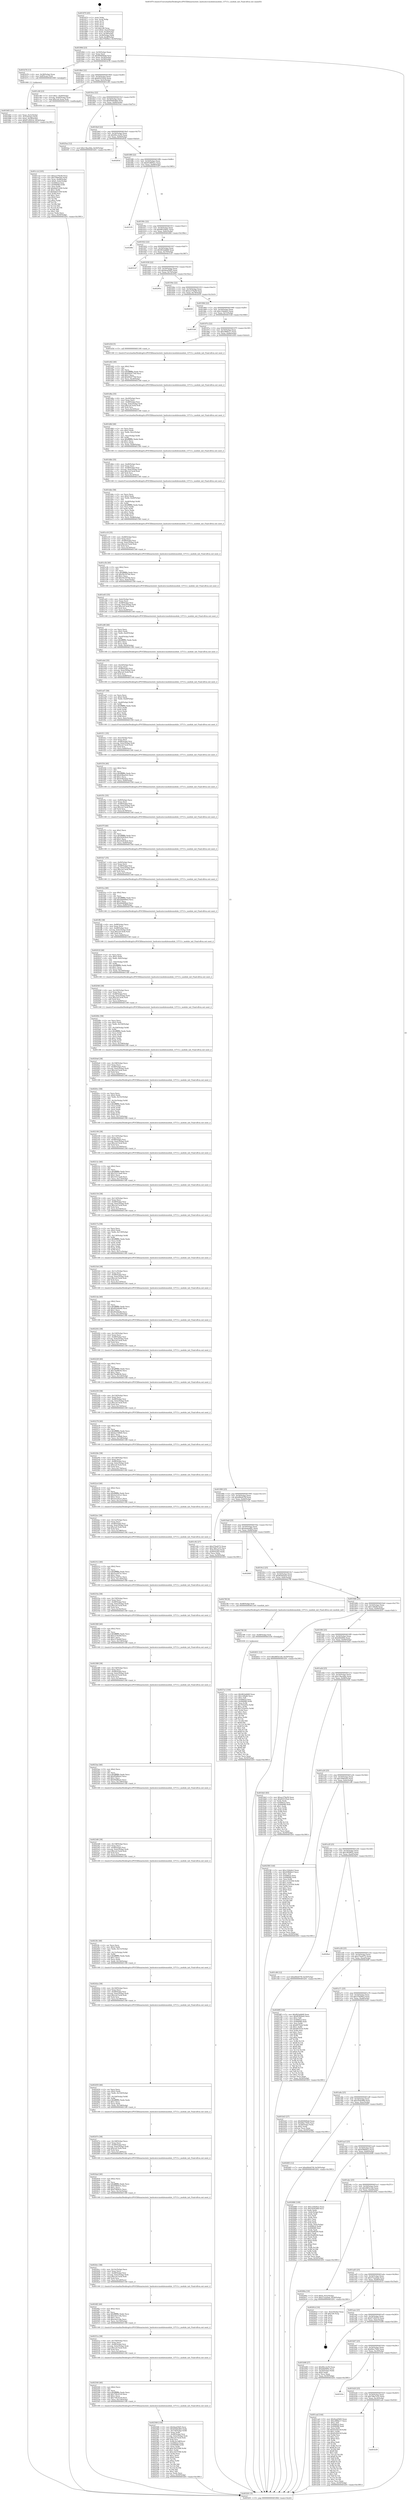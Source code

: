 digraph "0x401870" {
  label = "0x401870 (/mnt/c/Users/mathe/Desktop/tcc/POCII/binaries/extr_hashcatsrcmodulesmodule_13713.c_module_init_Final-ollvm.out::main(0))"
  labelloc = "t"
  node[shape=record]

  Entry [label="",width=0.3,height=0.3,shape=circle,fillcolor=black,style=filled]
  "0x40189d" [label="{
     0x40189d [23]\l
     | [instrs]\l
     &nbsp;&nbsp;0x40189d \<+3\>: mov -0x50(%rbp),%eax\l
     &nbsp;&nbsp;0x4018a0 \<+2\>: mov %eax,%ecx\l
     &nbsp;&nbsp;0x4018a2 \<+6\>: sub $0x804609a8,%ecx\l
     &nbsp;&nbsp;0x4018a8 \<+3\>: mov %eax,-0x54(%rbp)\l
     &nbsp;&nbsp;0x4018ab \<+3\>: mov %ecx,-0x58(%rbp)\l
     &nbsp;&nbsp;0x4018ae \<+6\>: je 0000000000401b76 \<main+0x306\>\l
  }"]
  "0x401b76" [label="{
     0x401b76 [13]\l
     | [instrs]\l
     &nbsp;&nbsp;0x401b76 \<+4\>: mov -0x38(%rbp),%rax\l
     &nbsp;&nbsp;0x401b7a \<+4\>: mov 0x8(%rax),%rdi\l
     &nbsp;&nbsp;0x401b7e \<+5\>: call 0000000000401060 \<atoi@plt\>\l
     | [calls]\l
     &nbsp;&nbsp;0x401060 \{1\} (unknown)\l
  }"]
  "0x4018b4" [label="{
     0x4018b4 [22]\l
     | [instrs]\l
     &nbsp;&nbsp;0x4018b4 \<+5\>: jmp 00000000004018b9 \<main+0x49\>\l
     &nbsp;&nbsp;0x4018b9 \<+3\>: mov -0x54(%rbp),%eax\l
     &nbsp;&nbsp;0x4018bc \<+5\>: sub $0x832535e4,%eax\l
     &nbsp;&nbsp;0x4018c1 \<+3\>: mov %eax,-0x5c(%rbp)\l
     &nbsp;&nbsp;0x4018c4 \<+6\>: je 0000000000401c06 \<main+0x396\>\l
  }"]
  Exit [label="",width=0.3,height=0.3,shape=circle,fillcolor=black,style=filled,peripheries=2]
  "0x401c06" [label="{
     0x401c06 [23]\l
     | [instrs]\l
     &nbsp;&nbsp;0x401c06 \<+7\>: movl $0x1,-0x40(%rbp)\l
     &nbsp;&nbsp;0x401c0d \<+4\>: movslq -0x40(%rbp),%rax\l
     &nbsp;&nbsp;0x401c11 \<+7\>: imul $0x1e0,%rax,%rdi\l
     &nbsp;&nbsp;0x401c18 \<+5\>: call 0000000000401050 \<malloc@plt\>\l
     | [calls]\l
     &nbsp;&nbsp;0x401050 \{1\} (unknown)\l
  }"]
  "0x4018ca" [label="{
     0x4018ca [22]\l
     | [instrs]\l
     &nbsp;&nbsp;0x4018ca \<+5\>: jmp 00000000004018cf \<main+0x5f\>\l
     &nbsp;&nbsp;0x4018cf \<+3\>: mov -0x54(%rbp),%eax\l
     &nbsp;&nbsp;0x4018d2 \<+5\>: sub $0x85b6edb0,%eax\l
     &nbsp;&nbsp;0x4018d7 \<+3\>: mov %eax,-0x60(%rbp)\l
     &nbsp;&nbsp;0x4018da \<+6\>: je 00000000004025ea \<main+0xd7a\>\l
  }"]
  "0x4027a1" [label="{
     0x4027a1 [144]\l
     | [instrs]\l
     &nbsp;&nbsp;0x4027a1 \<+5\>: mov $0x9b5ab8d8,%eax\l
     &nbsp;&nbsp;0x4027a6 \<+5\>: mov $0x126bd6,%ecx\l
     &nbsp;&nbsp;0x4027ab \<+2\>: mov $0x1,%dl\l
     &nbsp;&nbsp;0x4027ad \<+7\>: mov 0x4060c4,%esi\l
     &nbsp;&nbsp;0x4027b4 \<+8\>: mov 0x406088,%r8d\l
     &nbsp;&nbsp;0x4027bc \<+3\>: mov %esi,%r9d\l
     &nbsp;&nbsp;0x4027bf \<+7\>: sub $0x7f1be93c,%r9d\l
     &nbsp;&nbsp;0x4027c6 \<+4\>: sub $0x1,%r9d\l
     &nbsp;&nbsp;0x4027ca \<+7\>: add $0x7f1be93c,%r9d\l
     &nbsp;&nbsp;0x4027d1 \<+4\>: imul %r9d,%esi\l
     &nbsp;&nbsp;0x4027d5 \<+3\>: and $0x1,%esi\l
     &nbsp;&nbsp;0x4027d8 \<+3\>: cmp $0x0,%esi\l
     &nbsp;&nbsp;0x4027db \<+4\>: sete %r10b\l
     &nbsp;&nbsp;0x4027df \<+4\>: cmp $0xa,%r8d\l
     &nbsp;&nbsp;0x4027e3 \<+4\>: setl %r11b\l
     &nbsp;&nbsp;0x4027e7 \<+3\>: mov %r10b,%bl\l
     &nbsp;&nbsp;0x4027ea \<+3\>: xor $0xff,%bl\l
     &nbsp;&nbsp;0x4027ed \<+3\>: mov %r11b,%r14b\l
     &nbsp;&nbsp;0x4027f0 \<+4\>: xor $0xff,%r14b\l
     &nbsp;&nbsp;0x4027f4 \<+3\>: xor $0x1,%dl\l
     &nbsp;&nbsp;0x4027f7 \<+3\>: mov %bl,%r15b\l
     &nbsp;&nbsp;0x4027fa \<+4\>: and $0xff,%r15b\l
     &nbsp;&nbsp;0x4027fe \<+3\>: and %dl,%r10b\l
     &nbsp;&nbsp;0x402801 \<+3\>: mov %r14b,%r12b\l
     &nbsp;&nbsp;0x402804 \<+4\>: and $0xff,%r12b\l
     &nbsp;&nbsp;0x402808 \<+3\>: and %dl,%r11b\l
     &nbsp;&nbsp;0x40280b \<+3\>: or %r10b,%r15b\l
     &nbsp;&nbsp;0x40280e \<+3\>: or %r11b,%r12b\l
     &nbsp;&nbsp;0x402811 \<+3\>: xor %r12b,%r15b\l
     &nbsp;&nbsp;0x402814 \<+3\>: or %r14b,%bl\l
     &nbsp;&nbsp;0x402817 \<+3\>: xor $0xff,%bl\l
     &nbsp;&nbsp;0x40281a \<+3\>: or $0x1,%dl\l
     &nbsp;&nbsp;0x40281d \<+2\>: and %dl,%bl\l
     &nbsp;&nbsp;0x40281f \<+3\>: or %bl,%r15b\l
     &nbsp;&nbsp;0x402822 \<+4\>: test $0x1,%r15b\l
     &nbsp;&nbsp;0x402826 \<+3\>: cmovne %ecx,%eax\l
     &nbsp;&nbsp;0x402829 \<+3\>: mov %eax,-0x50(%rbp)\l
     &nbsp;&nbsp;0x40282c \<+5\>: jmp 0000000000403201 \<main+0x1991\>\l
  }"]
  "0x4025ea" [label="{
     0x4025ea [12]\l
     | [instrs]\l
     &nbsp;&nbsp;0x4025ea \<+7\>: movl $0x13bac8da,-0x50(%rbp)\l
     &nbsp;&nbsp;0x4025f1 \<+5\>: jmp 0000000000403201 \<main+0x1991\>\l
  }"]
  "0x4018e0" [label="{
     0x4018e0 [22]\l
     | [instrs]\l
     &nbsp;&nbsp;0x4018e0 \<+5\>: jmp 00000000004018e5 \<main+0x75\>\l
     &nbsp;&nbsp;0x4018e5 \<+3\>: mov -0x54(%rbp),%eax\l
     &nbsp;&nbsp;0x4018e8 \<+5\>: sub $0x90cc2e50,%eax\l
     &nbsp;&nbsp;0x4018ed \<+3\>: mov %eax,-0x64(%rbp)\l
     &nbsp;&nbsp;0x4018f0 \<+6\>: je 000000000040283d \<main+0xfcd\>\l
  }"]
  "0x402798" [label="{
     0x402798 [9]\l
     | [instrs]\l
     &nbsp;&nbsp;0x402798 \<+4\>: mov -0x48(%rbp),%rdi\l
     &nbsp;&nbsp;0x40279c \<+5\>: call 0000000000401030 \<free@plt\>\l
     | [calls]\l
     &nbsp;&nbsp;0x401030 \{1\} (unknown)\l
  }"]
  "0x40283d" [label="{
     0x40283d\l
  }", style=dashed]
  "0x4018f6" [label="{
     0x4018f6 [22]\l
     | [instrs]\l
     &nbsp;&nbsp;0x4018f6 \<+5\>: jmp 00000000004018fb \<main+0x8b\>\l
     &nbsp;&nbsp;0x4018fb \<+3\>: mov -0x54(%rbp),%eax\l
     &nbsp;&nbsp;0x4018fe \<+5\>: sub $0x91d895e1,%eax\l
     &nbsp;&nbsp;0x401903 \<+3\>: mov %eax,-0x68(%rbp)\l
     &nbsp;&nbsp;0x401906 \<+6\>: je 00000000004031f5 \<main+0x1985\>\l
  }"]
  "0x402568" [label="{
     0x402568 [130]\l
     | [instrs]\l
     &nbsp;&nbsp;0x402568 \<+5\>: mov $0x9ead3bf5,%ecx\l
     &nbsp;&nbsp;0x40256d \<+5\>: mov $0x85b6edb0,%edx\l
     &nbsp;&nbsp;0x402572 \<+7\>: mov -0x154(%rbp),%r8d\l
     &nbsp;&nbsp;0x402579 \<+4\>: imul %eax,%r8d\l
     &nbsp;&nbsp;0x40257d \<+4\>: mov -0x48(%rbp),%rsi\l
     &nbsp;&nbsp;0x402581 \<+4\>: movslq -0x4c(%rbp),%rdi\l
     &nbsp;&nbsp;0x402585 \<+7\>: imul $0x1e0,%rdi,%rdi\l
     &nbsp;&nbsp;0x40258c \<+3\>: add %rdi,%rsi\l
     &nbsp;&nbsp;0x40258f \<+7\>: mov %r8d,0x1d8(%rsi)\l
     &nbsp;&nbsp;0x402596 \<+7\>: mov 0x4060c4,%eax\l
     &nbsp;&nbsp;0x40259d \<+8\>: mov 0x406088,%r8d\l
     &nbsp;&nbsp;0x4025a5 \<+3\>: mov %eax,%r9d\l
     &nbsp;&nbsp;0x4025a8 \<+7\>: add $0xc3435598,%r9d\l
     &nbsp;&nbsp;0x4025af \<+4\>: sub $0x1,%r9d\l
     &nbsp;&nbsp;0x4025b3 \<+7\>: sub $0xc3435598,%r9d\l
     &nbsp;&nbsp;0x4025ba \<+4\>: imul %r9d,%eax\l
     &nbsp;&nbsp;0x4025be \<+3\>: and $0x1,%eax\l
     &nbsp;&nbsp;0x4025c1 \<+3\>: cmp $0x0,%eax\l
     &nbsp;&nbsp;0x4025c4 \<+4\>: sete %r10b\l
     &nbsp;&nbsp;0x4025c8 \<+4\>: cmp $0xa,%r8d\l
     &nbsp;&nbsp;0x4025cc \<+4\>: setl %r11b\l
     &nbsp;&nbsp;0x4025d0 \<+3\>: mov %r10b,%bl\l
     &nbsp;&nbsp;0x4025d3 \<+3\>: and %r11b,%bl\l
     &nbsp;&nbsp;0x4025d6 \<+3\>: xor %r11b,%r10b\l
     &nbsp;&nbsp;0x4025d9 \<+3\>: or %r10b,%bl\l
     &nbsp;&nbsp;0x4025dc \<+3\>: test $0x1,%bl\l
     &nbsp;&nbsp;0x4025df \<+3\>: cmovne %edx,%ecx\l
     &nbsp;&nbsp;0x4025e2 \<+3\>: mov %ecx,-0x50(%rbp)\l
     &nbsp;&nbsp;0x4025e5 \<+5\>: jmp 0000000000403201 \<main+0x1991\>\l
  }"]
  "0x4031f5" [label="{
     0x4031f5\l
  }", style=dashed]
  "0x40190c" [label="{
     0x40190c [22]\l
     | [instrs]\l
     &nbsp;&nbsp;0x40190c \<+5\>: jmp 0000000000401911 \<main+0xa1\>\l
     &nbsp;&nbsp;0x401911 \<+3\>: mov -0x54(%rbp),%eax\l
     &nbsp;&nbsp;0x401914 \<+5\>: sub $0x98324bd1,%eax\l
     &nbsp;&nbsp;0x401919 \<+3\>: mov %eax,-0x6c(%rbp)\l
     &nbsp;&nbsp;0x40191c \<+6\>: je 00000000004028fe \<main+0x108e\>\l
  }"]
  "0x402540" [label="{
     0x402540 [40]\l
     | [instrs]\l
     &nbsp;&nbsp;0x402540 \<+5\>: mov $0x2,%ecx\l
     &nbsp;&nbsp;0x402545 \<+1\>: cltd\l
     &nbsp;&nbsp;0x402546 \<+2\>: idiv %ecx\l
     &nbsp;&nbsp;0x402548 \<+6\>: imul $0xfffffffe,%edx,%ecx\l
     &nbsp;&nbsp;0x40254e \<+6\>: add $0x739c4318,%ecx\l
     &nbsp;&nbsp;0x402554 \<+3\>: add $0x1,%ecx\l
     &nbsp;&nbsp;0x402557 \<+6\>: sub $0x739c4318,%ecx\l
     &nbsp;&nbsp;0x40255d \<+6\>: mov %ecx,-0x154(%rbp)\l
     &nbsp;&nbsp;0x402563 \<+5\>: call 0000000000401160 \<next_i\>\l
     | [calls]\l
     &nbsp;&nbsp;0x401160 \{1\} (/mnt/c/Users/mathe/Desktop/tcc/POCII/binaries/extr_hashcatsrcmodulesmodule_13713.c_module_init_Final-ollvm.out::next_i)\l
  }"]
  "0x4028fe" [label="{
     0x4028fe\l
  }", style=dashed]
  "0x401922" [label="{
     0x401922 [22]\l
     | [instrs]\l
     &nbsp;&nbsp;0x401922 \<+5\>: jmp 0000000000401927 \<main+0xb7\>\l
     &nbsp;&nbsp;0x401927 \<+3\>: mov -0x54(%rbp),%eax\l
     &nbsp;&nbsp;0x40192a \<+5\>: sub $0x9b5ab8d8,%eax\l
     &nbsp;&nbsp;0x40192f \<+3\>: mov %eax,-0x70(%rbp)\l
     &nbsp;&nbsp;0x401932 \<+6\>: je 00000000004031d7 \<main+0x1967\>\l
  }"]
  "0x40251a" [label="{
     0x40251a [38]\l
     | [instrs]\l
     &nbsp;&nbsp;0x40251a \<+6\>: mov -0x150(%rbp),%ecx\l
     &nbsp;&nbsp;0x402520 \<+3\>: imul %eax,%ecx\l
     &nbsp;&nbsp;0x402523 \<+4\>: mov -0x48(%rbp),%rsi\l
     &nbsp;&nbsp;0x402527 \<+4\>: movslq -0x4c(%rbp),%rdi\l
     &nbsp;&nbsp;0x40252b \<+7\>: imul $0x1e0,%rdi,%rdi\l
     &nbsp;&nbsp;0x402532 \<+3\>: add %rdi,%rsi\l
     &nbsp;&nbsp;0x402535 \<+6\>: mov %ecx,0x1d4(%rsi)\l
     &nbsp;&nbsp;0x40253b \<+5\>: call 0000000000401160 \<next_i\>\l
     | [calls]\l
     &nbsp;&nbsp;0x401160 \{1\} (/mnt/c/Users/mathe/Desktop/tcc/POCII/binaries/extr_hashcatsrcmodulesmodule_13713.c_module_init_Final-ollvm.out::next_i)\l
  }"]
  "0x4031d7" [label="{
     0x4031d7\l
  }", style=dashed]
  "0x401938" [label="{
     0x401938 [22]\l
     | [instrs]\l
     &nbsp;&nbsp;0x401938 \<+5\>: jmp 000000000040193d \<main+0xcd\>\l
     &nbsp;&nbsp;0x40193d \<+3\>: mov -0x54(%rbp),%eax\l
     &nbsp;&nbsp;0x401940 \<+5\>: sub $0x9ead3bf5,%eax\l
     &nbsp;&nbsp;0x401945 \<+3\>: mov %eax,-0x74(%rbp)\l
     &nbsp;&nbsp;0x401948 \<+6\>: je 000000000040295e \<main+0x10ee\>\l
  }"]
  "0x4024f2" [label="{
     0x4024f2 [40]\l
     | [instrs]\l
     &nbsp;&nbsp;0x4024f2 \<+5\>: mov $0x2,%ecx\l
     &nbsp;&nbsp;0x4024f7 \<+1\>: cltd\l
     &nbsp;&nbsp;0x4024f8 \<+2\>: idiv %ecx\l
     &nbsp;&nbsp;0x4024fa \<+6\>: imul $0xfffffffe,%edx,%ecx\l
     &nbsp;&nbsp;0x402500 \<+6\>: add $0xc0ce1c8a,%ecx\l
     &nbsp;&nbsp;0x402506 \<+3\>: add $0x1,%ecx\l
     &nbsp;&nbsp;0x402509 \<+6\>: sub $0xc0ce1c8a,%ecx\l
     &nbsp;&nbsp;0x40250f \<+6\>: mov %ecx,-0x150(%rbp)\l
     &nbsp;&nbsp;0x402515 \<+5\>: call 0000000000401160 \<next_i\>\l
     | [calls]\l
     &nbsp;&nbsp;0x401160 \{1\} (/mnt/c/Users/mathe/Desktop/tcc/POCII/binaries/extr_hashcatsrcmodulesmodule_13713.c_module_init_Final-ollvm.out::next_i)\l
  }"]
  "0x40295e" [label="{
     0x40295e\l
  }", style=dashed]
  "0x40194e" [label="{
     0x40194e [22]\l
     | [instrs]\l
     &nbsp;&nbsp;0x40194e \<+5\>: jmp 0000000000401953 \<main+0xe3\>\l
     &nbsp;&nbsp;0x401953 \<+3\>: mov -0x54(%rbp),%eax\l
     &nbsp;&nbsp;0x401956 \<+5\>: sub $0xac279a58,%eax\l
     &nbsp;&nbsp;0x40195b \<+3\>: mov %eax,-0x78(%rbp)\l
     &nbsp;&nbsp;0x40195e \<+6\>: je 0000000000402930 \<main+0x10c0\>\l
  }"]
  "0x4024cc" [label="{
     0x4024cc [38]\l
     | [instrs]\l
     &nbsp;&nbsp;0x4024cc \<+6\>: mov -0x14c(%rbp),%ecx\l
     &nbsp;&nbsp;0x4024d2 \<+3\>: imul %eax,%ecx\l
     &nbsp;&nbsp;0x4024d5 \<+4\>: mov -0x48(%rbp),%rsi\l
     &nbsp;&nbsp;0x4024d9 \<+4\>: movslq -0x4c(%rbp),%rdi\l
     &nbsp;&nbsp;0x4024dd \<+7\>: imul $0x1e0,%rdi,%rdi\l
     &nbsp;&nbsp;0x4024e4 \<+3\>: add %rdi,%rsi\l
     &nbsp;&nbsp;0x4024e7 \<+6\>: mov %ecx,0x1d0(%rsi)\l
     &nbsp;&nbsp;0x4024ed \<+5\>: call 0000000000401160 \<next_i\>\l
     | [calls]\l
     &nbsp;&nbsp;0x401160 \{1\} (/mnt/c/Users/mathe/Desktop/tcc/POCII/binaries/extr_hashcatsrcmodulesmodule_13713.c_module_init_Final-ollvm.out::next_i)\l
  }"]
  "0x402930" [label="{
     0x402930\l
  }", style=dashed]
  "0x401964" [label="{
     0x401964 [22]\l
     | [instrs]\l
     &nbsp;&nbsp;0x401964 \<+5\>: jmp 0000000000401969 \<main+0xf9\>\l
     &nbsp;&nbsp;0x401969 \<+3\>: mov -0x54(%rbp),%eax\l
     &nbsp;&nbsp;0x40196c \<+5\>: sub $0xc10de6e2,%eax\l
     &nbsp;&nbsp;0x401971 \<+3\>: mov %eax,-0x7c(%rbp)\l
     &nbsp;&nbsp;0x401974 \<+6\>: je 00000000004031b6 \<main+0x1946\>\l
  }"]
  "0x4024a4" [label="{
     0x4024a4 [40]\l
     | [instrs]\l
     &nbsp;&nbsp;0x4024a4 \<+5\>: mov $0x2,%ecx\l
     &nbsp;&nbsp;0x4024a9 \<+1\>: cltd\l
     &nbsp;&nbsp;0x4024aa \<+2\>: idiv %ecx\l
     &nbsp;&nbsp;0x4024ac \<+6\>: imul $0xfffffffe,%edx,%ecx\l
     &nbsp;&nbsp;0x4024b2 \<+6\>: sub $0xf78b9e5c,%ecx\l
     &nbsp;&nbsp;0x4024b8 \<+3\>: add $0x1,%ecx\l
     &nbsp;&nbsp;0x4024bb \<+6\>: add $0xf78b9e5c,%ecx\l
     &nbsp;&nbsp;0x4024c1 \<+6\>: mov %ecx,-0x14c(%rbp)\l
     &nbsp;&nbsp;0x4024c7 \<+5\>: call 0000000000401160 \<next_i\>\l
     | [calls]\l
     &nbsp;&nbsp;0x401160 \{1\} (/mnt/c/Users/mathe/Desktop/tcc/POCII/binaries/extr_hashcatsrcmodulesmodule_13713.c_module_init_Final-ollvm.out::next_i)\l
  }"]
  "0x4031b6" [label="{
     0x4031b6\l
  }", style=dashed]
  "0x40197a" [label="{
     0x40197a [22]\l
     | [instrs]\l
     &nbsp;&nbsp;0x40197a \<+5\>: jmp 000000000040197f \<main+0x10f\>\l
     &nbsp;&nbsp;0x40197f \<+3\>: mov -0x54(%rbp),%eax\l
     &nbsp;&nbsp;0x401982 \<+5\>: sub $0xc99fdc17,%eax\l
     &nbsp;&nbsp;0x401987 \<+3\>: mov %eax,-0x80(%rbp)\l
     &nbsp;&nbsp;0x40198a \<+6\>: je 0000000000401d3d \<main+0x4cd\>\l
  }"]
  "0x40247e" [label="{
     0x40247e [38]\l
     | [instrs]\l
     &nbsp;&nbsp;0x40247e \<+6\>: mov -0x148(%rbp),%ecx\l
     &nbsp;&nbsp;0x402484 \<+3\>: imul %eax,%ecx\l
     &nbsp;&nbsp;0x402487 \<+4\>: mov -0x48(%rbp),%rsi\l
     &nbsp;&nbsp;0x40248b \<+4\>: movslq -0x4c(%rbp),%rdi\l
     &nbsp;&nbsp;0x40248f \<+7\>: imul $0x1e0,%rdi,%rdi\l
     &nbsp;&nbsp;0x402496 \<+3\>: add %rdi,%rsi\l
     &nbsp;&nbsp;0x402499 \<+6\>: mov %ecx,0x1a8(%rsi)\l
     &nbsp;&nbsp;0x40249f \<+5\>: call 0000000000401160 \<next_i\>\l
     | [calls]\l
     &nbsp;&nbsp;0x401160 \{1\} (/mnt/c/Users/mathe/Desktop/tcc/POCII/binaries/extr_hashcatsrcmodulesmodule_13713.c_module_init_Final-ollvm.out::next_i)\l
  }"]
  "0x401d3d" [label="{
     0x401d3d [5]\l
     | [instrs]\l
     &nbsp;&nbsp;0x401d3d \<+5\>: call 0000000000401160 \<next_i\>\l
     | [calls]\l
     &nbsp;&nbsp;0x401160 \{1\} (/mnt/c/Users/mathe/Desktop/tcc/POCII/binaries/extr_hashcatsrcmodulesmodule_13713.c_module_init_Final-ollvm.out::next_i)\l
  }"]
  "0x401990" [label="{
     0x401990 [25]\l
     | [instrs]\l
     &nbsp;&nbsp;0x401990 \<+5\>: jmp 0000000000401995 \<main+0x125\>\l
     &nbsp;&nbsp;0x401995 \<+3\>: mov -0x54(%rbp),%eax\l
     &nbsp;&nbsp;0x401998 \<+5\>: sub $0xd0b4470f,%eax\l
     &nbsp;&nbsp;0x40199d \<+6\>: mov %eax,-0x84(%rbp)\l
     &nbsp;&nbsp;0x4019a3 \<+6\>: je 0000000000401c92 \<main+0x422\>\l
  }"]
  "0x402450" [label="{
     0x402450 [46]\l
     | [instrs]\l
     &nbsp;&nbsp;0x402450 \<+2\>: xor %ecx,%ecx\l
     &nbsp;&nbsp;0x402452 \<+5\>: mov $0x2,%edx\l
     &nbsp;&nbsp;0x402457 \<+6\>: mov %edx,-0x144(%rbp)\l
     &nbsp;&nbsp;0x40245d \<+1\>: cltd\l
     &nbsp;&nbsp;0x40245e \<+7\>: mov -0x144(%rbp),%r8d\l
     &nbsp;&nbsp;0x402465 \<+3\>: idiv %r8d\l
     &nbsp;&nbsp;0x402468 \<+6\>: imul $0xfffffffe,%edx,%edx\l
     &nbsp;&nbsp;0x40246e \<+3\>: sub $0x1,%ecx\l
     &nbsp;&nbsp;0x402471 \<+2\>: sub %ecx,%edx\l
     &nbsp;&nbsp;0x402473 \<+6\>: mov %edx,-0x148(%rbp)\l
     &nbsp;&nbsp;0x402479 \<+5\>: call 0000000000401160 \<next_i\>\l
     | [calls]\l
     &nbsp;&nbsp;0x401160 \{1\} (/mnt/c/Users/mathe/Desktop/tcc/POCII/binaries/extr_hashcatsrcmodulesmodule_13713.c_module_init_Final-ollvm.out::next_i)\l
  }"]
  "0x401c92" [label="{
     0x401c92 [27]\l
     | [instrs]\l
     &nbsp;&nbsp;0x401c92 \<+5\>: mov $0x270a4572,%eax\l
     &nbsp;&nbsp;0x401c97 \<+5\>: mov $0x7d6e7a35,%ecx\l
     &nbsp;&nbsp;0x401c9c \<+3\>: mov -0x4c(%rbp),%edx\l
     &nbsp;&nbsp;0x401c9f \<+3\>: cmp -0x40(%rbp),%edx\l
     &nbsp;&nbsp;0x401ca2 \<+3\>: cmovl %ecx,%eax\l
     &nbsp;&nbsp;0x401ca5 \<+3\>: mov %eax,-0x50(%rbp)\l
     &nbsp;&nbsp;0x401ca8 \<+5\>: jmp 0000000000403201 \<main+0x1991\>\l
  }"]
  "0x4019a9" [label="{
     0x4019a9 [25]\l
     | [instrs]\l
     &nbsp;&nbsp;0x4019a9 \<+5\>: jmp 00000000004019ae \<main+0x13e\>\l
     &nbsp;&nbsp;0x4019ae \<+3\>: mov -0x54(%rbp),%eax\l
     &nbsp;&nbsp;0x4019b1 \<+5\>: sub $0xdadaa681,%eax\l
     &nbsp;&nbsp;0x4019b6 \<+6\>: mov %eax,-0x88(%rbp)\l
     &nbsp;&nbsp;0x4019bc \<+6\>: je 0000000000402849 \<main+0xfd9\>\l
  }"]
  "0x40242a" [label="{
     0x40242a [38]\l
     | [instrs]\l
     &nbsp;&nbsp;0x40242a \<+6\>: mov -0x140(%rbp),%ecx\l
     &nbsp;&nbsp;0x402430 \<+3\>: imul %eax,%ecx\l
     &nbsp;&nbsp;0x402433 \<+4\>: mov -0x48(%rbp),%rsi\l
     &nbsp;&nbsp;0x402437 \<+4\>: movslq -0x4c(%rbp),%rdi\l
     &nbsp;&nbsp;0x40243b \<+7\>: imul $0x1e0,%rdi,%rdi\l
     &nbsp;&nbsp;0x402442 \<+3\>: add %rdi,%rsi\l
     &nbsp;&nbsp;0x402445 \<+6\>: mov %ecx,0x198(%rsi)\l
     &nbsp;&nbsp;0x40244b \<+5\>: call 0000000000401160 \<next_i\>\l
     | [calls]\l
     &nbsp;&nbsp;0x401160 \{1\} (/mnt/c/Users/mathe/Desktop/tcc/POCII/binaries/extr_hashcatsrcmodulesmodule_13713.c_module_init_Final-ollvm.out::next_i)\l
  }"]
  "0x402849" [label="{
     0x402849\l
  }", style=dashed]
  "0x4019c2" [label="{
     0x4019c2 [25]\l
     | [instrs]\l
     &nbsp;&nbsp;0x4019c2 \<+5\>: jmp 00000000004019c7 \<main+0x157\>\l
     &nbsp;&nbsp;0x4019c7 \<+3\>: mov -0x54(%rbp),%eax\l
     &nbsp;&nbsp;0x4019ca \<+5\>: sub $0xf6382be0,%eax\l
     &nbsp;&nbsp;0x4019cf \<+6\>: mov %eax,-0x8c(%rbp)\l
     &nbsp;&nbsp;0x4019d5 \<+6\>: je 000000000040278f \<main+0xf1f\>\l
  }"]
  "0x4023fc" [label="{
     0x4023fc [46]\l
     | [instrs]\l
     &nbsp;&nbsp;0x4023fc \<+2\>: xor %ecx,%ecx\l
     &nbsp;&nbsp;0x4023fe \<+5\>: mov $0x2,%edx\l
     &nbsp;&nbsp;0x402403 \<+6\>: mov %edx,-0x13c(%rbp)\l
     &nbsp;&nbsp;0x402409 \<+1\>: cltd\l
     &nbsp;&nbsp;0x40240a \<+7\>: mov -0x13c(%rbp),%r8d\l
     &nbsp;&nbsp;0x402411 \<+3\>: idiv %r8d\l
     &nbsp;&nbsp;0x402414 \<+6\>: imul $0xfffffffe,%edx,%edx\l
     &nbsp;&nbsp;0x40241a \<+3\>: sub $0x1,%ecx\l
     &nbsp;&nbsp;0x40241d \<+2\>: sub %ecx,%edx\l
     &nbsp;&nbsp;0x40241f \<+6\>: mov %edx,-0x140(%rbp)\l
     &nbsp;&nbsp;0x402425 \<+5\>: call 0000000000401160 \<next_i\>\l
     | [calls]\l
     &nbsp;&nbsp;0x401160 \{1\} (/mnt/c/Users/mathe/Desktop/tcc/POCII/binaries/extr_hashcatsrcmodulesmodule_13713.c_module_init_Final-ollvm.out::next_i)\l
  }"]
  "0x40278f" [label="{
     0x40278f [9]\l
     | [instrs]\l
     &nbsp;&nbsp;0x40278f \<+4\>: mov -0x48(%rbp),%rdi\l
     &nbsp;&nbsp;0x402793 \<+5\>: call 00000000004013e0 \<module_init\>\l
     | [calls]\l
     &nbsp;&nbsp;0x4013e0 \{1\} (/mnt/c/Users/mathe/Desktop/tcc/POCII/binaries/extr_hashcatsrcmodulesmodule_13713.c_module_init_Final-ollvm.out::module_init)\l
  }"]
  "0x4019db" [label="{
     0x4019db [25]\l
     | [instrs]\l
     &nbsp;&nbsp;0x4019db \<+5\>: jmp 00000000004019e0 \<main+0x170\>\l
     &nbsp;&nbsp;0x4019e0 \<+3\>: mov -0x54(%rbp),%eax\l
     &nbsp;&nbsp;0x4019e3 \<+5\>: sub $0x126bd6,%eax\l
     &nbsp;&nbsp;0x4019e8 \<+6\>: mov %eax,-0x90(%rbp)\l
     &nbsp;&nbsp;0x4019ee \<+6\>: je 0000000000402831 \<main+0xfc1\>\l
  }"]
  "0x4023d6" [label="{
     0x4023d6 [38]\l
     | [instrs]\l
     &nbsp;&nbsp;0x4023d6 \<+6\>: mov -0x138(%rbp),%ecx\l
     &nbsp;&nbsp;0x4023dc \<+3\>: imul %eax,%ecx\l
     &nbsp;&nbsp;0x4023df \<+4\>: mov -0x48(%rbp),%rsi\l
     &nbsp;&nbsp;0x4023e3 \<+4\>: movslq -0x4c(%rbp),%rdi\l
     &nbsp;&nbsp;0x4023e7 \<+7\>: imul $0x1e0,%rdi,%rdi\l
     &nbsp;&nbsp;0x4023ee \<+3\>: add %rdi,%rsi\l
     &nbsp;&nbsp;0x4023f1 \<+6\>: mov %ecx,0x194(%rsi)\l
     &nbsp;&nbsp;0x4023f7 \<+5\>: call 0000000000401160 \<next_i\>\l
     | [calls]\l
     &nbsp;&nbsp;0x401160 \{1\} (/mnt/c/Users/mathe/Desktop/tcc/POCII/binaries/extr_hashcatsrcmodulesmodule_13713.c_module_init_Final-ollvm.out::next_i)\l
  }"]
  "0x402831" [label="{
     0x402831 [12]\l
     | [instrs]\l
     &nbsp;&nbsp;0x402831 \<+7\>: movl $0x48f3e1dd,-0x50(%rbp)\l
     &nbsp;&nbsp;0x402838 \<+5\>: jmp 0000000000403201 \<main+0x1991\>\l
  }"]
  "0x4019f4" [label="{
     0x4019f4 [25]\l
     | [instrs]\l
     &nbsp;&nbsp;0x4019f4 \<+5\>: jmp 00000000004019f9 \<main+0x189\>\l
     &nbsp;&nbsp;0x4019f9 \<+3\>: mov -0x54(%rbp),%eax\l
     &nbsp;&nbsp;0x4019fc \<+5\>: sub $0xb84469e,%eax\l
     &nbsp;&nbsp;0x401a01 \<+6\>: mov %eax,-0x94(%rbp)\l
     &nbsp;&nbsp;0x401a07 \<+6\>: je 0000000000401bb3 \<main+0x343\>\l
  }"]
  "0x4023ae" [label="{
     0x4023ae [40]\l
     | [instrs]\l
     &nbsp;&nbsp;0x4023ae \<+5\>: mov $0x2,%ecx\l
     &nbsp;&nbsp;0x4023b3 \<+1\>: cltd\l
     &nbsp;&nbsp;0x4023b4 \<+2\>: idiv %ecx\l
     &nbsp;&nbsp;0x4023b6 \<+6\>: imul $0xfffffffe,%edx,%ecx\l
     &nbsp;&nbsp;0x4023bc \<+6\>: add $0x95bf8ea5,%ecx\l
     &nbsp;&nbsp;0x4023c2 \<+3\>: add $0x1,%ecx\l
     &nbsp;&nbsp;0x4023c5 \<+6\>: sub $0x95bf8ea5,%ecx\l
     &nbsp;&nbsp;0x4023cb \<+6\>: mov %ecx,-0x138(%rbp)\l
     &nbsp;&nbsp;0x4023d1 \<+5\>: call 0000000000401160 \<next_i\>\l
     | [calls]\l
     &nbsp;&nbsp;0x401160 \{1\} (/mnt/c/Users/mathe/Desktop/tcc/POCII/binaries/extr_hashcatsrcmodulesmodule_13713.c_module_init_Final-ollvm.out::next_i)\l
  }"]
  "0x401bb3" [label="{
     0x401bb3 [83]\l
     | [instrs]\l
     &nbsp;&nbsp;0x401bb3 \<+5\>: mov $0xac279a58,%eax\l
     &nbsp;&nbsp;0x401bb8 \<+5\>: mov $0x832535e4,%ecx\l
     &nbsp;&nbsp;0x401bbd \<+2\>: xor %edx,%edx\l
     &nbsp;&nbsp;0x401bbf \<+7\>: mov 0x4060c4,%esi\l
     &nbsp;&nbsp;0x401bc6 \<+7\>: mov 0x406088,%edi\l
     &nbsp;&nbsp;0x401bcd \<+3\>: sub $0x1,%edx\l
     &nbsp;&nbsp;0x401bd0 \<+3\>: mov %esi,%r8d\l
     &nbsp;&nbsp;0x401bd3 \<+3\>: add %edx,%r8d\l
     &nbsp;&nbsp;0x401bd6 \<+4\>: imul %r8d,%esi\l
     &nbsp;&nbsp;0x401bda \<+3\>: and $0x1,%esi\l
     &nbsp;&nbsp;0x401bdd \<+3\>: cmp $0x0,%esi\l
     &nbsp;&nbsp;0x401be0 \<+4\>: sete %r9b\l
     &nbsp;&nbsp;0x401be4 \<+3\>: cmp $0xa,%edi\l
     &nbsp;&nbsp;0x401be7 \<+4\>: setl %r10b\l
     &nbsp;&nbsp;0x401beb \<+3\>: mov %r9b,%r11b\l
     &nbsp;&nbsp;0x401bee \<+3\>: and %r10b,%r11b\l
     &nbsp;&nbsp;0x401bf1 \<+3\>: xor %r10b,%r9b\l
     &nbsp;&nbsp;0x401bf4 \<+3\>: or %r9b,%r11b\l
     &nbsp;&nbsp;0x401bf7 \<+4\>: test $0x1,%r11b\l
     &nbsp;&nbsp;0x401bfb \<+3\>: cmovne %ecx,%eax\l
     &nbsp;&nbsp;0x401bfe \<+3\>: mov %eax,-0x50(%rbp)\l
     &nbsp;&nbsp;0x401c01 \<+5\>: jmp 0000000000403201 \<main+0x1991\>\l
  }"]
  "0x401a0d" [label="{
     0x401a0d [25]\l
     | [instrs]\l
     &nbsp;&nbsp;0x401a0d \<+5\>: jmp 0000000000401a12 \<main+0x1a2\>\l
     &nbsp;&nbsp;0x401a12 \<+3\>: mov -0x54(%rbp),%eax\l
     &nbsp;&nbsp;0x401a15 \<+5\>: sub $0x13bac8da,%eax\l
     &nbsp;&nbsp;0x401a1a \<+6\>: mov %eax,-0x98(%rbp)\l
     &nbsp;&nbsp;0x401a20 \<+6\>: je 00000000004025f6 \<main+0xd86\>\l
  }"]
  "0x402388" [label="{
     0x402388 [38]\l
     | [instrs]\l
     &nbsp;&nbsp;0x402388 \<+6\>: mov -0x134(%rbp),%ecx\l
     &nbsp;&nbsp;0x40238e \<+3\>: imul %eax,%ecx\l
     &nbsp;&nbsp;0x402391 \<+4\>: mov -0x48(%rbp),%rsi\l
     &nbsp;&nbsp;0x402395 \<+4\>: movslq -0x4c(%rbp),%rdi\l
     &nbsp;&nbsp;0x402399 \<+7\>: imul $0x1e0,%rdi,%rdi\l
     &nbsp;&nbsp;0x4023a0 \<+3\>: add %rdi,%rsi\l
     &nbsp;&nbsp;0x4023a3 \<+6\>: mov %ecx,0x190(%rsi)\l
     &nbsp;&nbsp;0x4023a9 \<+5\>: call 0000000000401160 \<next_i\>\l
     | [calls]\l
     &nbsp;&nbsp;0x401160 \{1\} (/mnt/c/Users/mathe/Desktop/tcc/POCII/binaries/extr_hashcatsrcmodulesmodule_13713.c_module_init_Final-ollvm.out::next_i)\l
  }"]
  "0x4025f6" [label="{
     0x4025f6 [144]\l
     | [instrs]\l
     &nbsp;&nbsp;0x4025f6 \<+5\>: mov $0xc10de6e2,%eax\l
     &nbsp;&nbsp;0x4025fb \<+5\>: mov $0x45f8d0e3,%ecx\l
     &nbsp;&nbsp;0x402600 \<+2\>: mov $0x1,%dl\l
     &nbsp;&nbsp;0x402602 \<+7\>: mov 0x4060c4,%esi\l
     &nbsp;&nbsp;0x402609 \<+7\>: mov 0x406088,%edi\l
     &nbsp;&nbsp;0x402610 \<+3\>: mov %esi,%r8d\l
     &nbsp;&nbsp;0x402613 \<+7\>: sub $0x13141056,%r8d\l
     &nbsp;&nbsp;0x40261a \<+4\>: sub $0x1,%r8d\l
     &nbsp;&nbsp;0x40261e \<+7\>: add $0x13141056,%r8d\l
     &nbsp;&nbsp;0x402625 \<+4\>: imul %r8d,%esi\l
     &nbsp;&nbsp;0x402629 \<+3\>: and $0x1,%esi\l
     &nbsp;&nbsp;0x40262c \<+3\>: cmp $0x0,%esi\l
     &nbsp;&nbsp;0x40262f \<+4\>: sete %r9b\l
     &nbsp;&nbsp;0x402633 \<+3\>: cmp $0xa,%edi\l
     &nbsp;&nbsp;0x402636 \<+4\>: setl %r10b\l
     &nbsp;&nbsp;0x40263a \<+3\>: mov %r9b,%r11b\l
     &nbsp;&nbsp;0x40263d \<+4\>: xor $0xff,%r11b\l
     &nbsp;&nbsp;0x402641 \<+3\>: mov %r10b,%bl\l
     &nbsp;&nbsp;0x402644 \<+3\>: xor $0xff,%bl\l
     &nbsp;&nbsp;0x402647 \<+3\>: xor $0x0,%dl\l
     &nbsp;&nbsp;0x40264a \<+3\>: mov %r11b,%r14b\l
     &nbsp;&nbsp;0x40264d \<+4\>: and $0x0,%r14b\l
     &nbsp;&nbsp;0x402651 \<+3\>: and %dl,%r9b\l
     &nbsp;&nbsp;0x402654 \<+3\>: mov %bl,%r15b\l
     &nbsp;&nbsp;0x402657 \<+4\>: and $0x0,%r15b\l
     &nbsp;&nbsp;0x40265b \<+3\>: and %dl,%r10b\l
     &nbsp;&nbsp;0x40265e \<+3\>: or %r9b,%r14b\l
     &nbsp;&nbsp;0x402661 \<+3\>: or %r10b,%r15b\l
     &nbsp;&nbsp;0x402664 \<+3\>: xor %r15b,%r14b\l
     &nbsp;&nbsp;0x402667 \<+3\>: or %bl,%r11b\l
     &nbsp;&nbsp;0x40266a \<+4\>: xor $0xff,%r11b\l
     &nbsp;&nbsp;0x40266e \<+3\>: or $0x0,%dl\l
     &nbsp;&nbsp;0x402671 \<+3\>: and %dl,%r11b\l
     &nbsp;&nbsp;0x402674 \<+3\>: or %r11b,%r14b\l
     &nbsp;&nbsp;0x402677 \<+4\>: test $0x1,%r14b\l
     &nbsp;&nbsp;0x40267b \<+3\>: cmovne %ecx,%eax\l
     &nbsp;&nbsp;0x40267e \<+3\>: mov %eax,-0x50(%rbp)\l
     &nbsp;&nbsp;0x402681 \<+5\>: jmp 0000000000403201 \<main+0x1991\>\l
  }"]
  "0x401a26" [label="{
     0x401a26 [25]\l
     | [instrs]\l
     &nbsp;&nbsp;0x401a26 \<+5\>: jmp 0000000000401a2b \<main+0x1bb\>\l
     &nbsp;&nbsp;0x401a2b \<+3\>: mov -0x54(%rbp),%eax\l
     &nbsp;&nbsp;0x401a2e \<+5\>: sub $0x1848cfe0,%eax\l
     &nbsp;&nbsp;0x401a33 \<+6\>: mov %eax,-0x9c(%rbp)\l
     &nbsp;&nbsp;0x401a39 \<+6\>: je 0000000000401c86 \<main+0x416\>\l
  }"]
  "0x402360" [label="{
     0x402360 [40]\l
     | [instrs]\l
     &nbsp;&nbsp;0x402360 \<+5\>: mov $0x2,%ecx\l
     &nbsp;&nbsp;0x402365 \<+1\>: cltd\l
     &nbsp;&nbsp;0x402366 \<+2\>: idiv %ecx\l
     &nbsp;&nbsp;0x402368 \<+6\>: imul $0xfffffffe,%edx,%ecx\l
     &nbsp;&nbsp;0x40236e \<+6\>: add $0xc274a44f,%ecx\l
     &nbsp;&nbsp;0x402374 \<+3\>: add $0x1,%ecx\l
     &nbsp;&nbsp;0x402377 \<+6\>: sub $0xc274a44f,%ecx\l
     &nbsp;&nbsp;0x40237d \<+6\>: mov %ecx,-0x134(%rbp)\l
     &nbsp;&nbsp;0x402383 \<+5\>: call 0000000000401160 \<next_i\>\l
     | [calls]\l
     &nbsp;&nbsp;0x401160 \{1\} (/mnt/c/Users/mathe/Desktop/tcc/POCII/binaries/extr_hashcatsrcmodulesmodule_13713.c_module_init_Final-ollvm.out::next_i)\l
  }"]
  "0x401c86" [label="{
     0x401c86 [12]\l
     | [instrs]\l
     &nbsp;&nbsp;0x401c86 \<+7\>: movl $0xd0b4470f,-0x50(%rbp)\l
     &nbsp;&nbsp;0x401c8d \<+5\>: jmp 0000000000403201 \<main+0x1991\>\l
  }"]
  "0x401a3f" [label="{
     0x401a3f [25]\l
     | [instrs]\l
     &nbsp;&nbsp;0x401a3f \<+5\>: jmp 0000000000401a44 \<main+0x1d4\>\l
     &nbsp;&nbsp;0x401a44 \<+3\>: mov -0x54(%rbp),%eax\l
     &nbsp;&nbsp;0x401a47 \<+5\>: sub $0x18f3865c,%eax\l
     &nbsp;&nbsp;0x401a4c \<+6\>: mov %eax,-0xa0(%rbp)\l
     &nbsp;&nbsp;0x401a52 \<+6\>: je 00000000004028a1 \<main+0x1031\>\l
  }"]
  "0x40233a" [label="{
     0x40233a [38]\l
     | [instrs]\l
     &nbsp;&nbsp;0x40233a \<+6\>: mov -0x130(%rbp),%ecx\l
     &nbsp;&nbsp;0x402340 \<+3\>: imul %eax,%ecx\l
     &nbsp;&nbsp;0x402343 \<+4\>: mov -0x48(%rbp),%rsi\l
     &nbsp;&nbsp;0x402347 \<+4\>: movslq -0x4c(%rbp),%rdi\l
     &nbsp;&nbsp;0x40234b \<+7\>: imul $0x1e0,%rdi,%rdi\l
     &nbsp;&nbsp;0x402352 \<+3\>: add %rdi,%rsi\l
     &nbsp;&nbsp;0x402355 \<+6\>: mov %ecx,0x18c(%rsi)\l
     &nbsp;&nbsp;0x40235b \<+5\>: call 0000000000401160 \<next_i\>\l
     | [calls]\l
     &nbsp;&nbsp;0x401160 \{1\} (/mnt/c/Users/mathe/Desktop/tcc/POCII/binaries/extr_hashcatsrcmodulesmodule_13713.c_module_init_Final-ollvm.out::next_i)\l
  }"]
  "0x4028a1" [label="{
     0x4028a1\l
  }", style=dashed]
  "0x401a58" [label="{
     0x401a58 [25]\l
     | [instrs]\l
     &nbsp;&nbsp;0x401a58 \<+5\>: jmp 0000000000401a5d \<main+0x1ed\>\l
     &nbsp;&nbsp;0x401a5d \<+3\>: mov -0x54(%rbp),%eax\l
     &nbsp;&nbsp;0x401a60 \<+5\>: sub $0x270a4572,%eax\l
     &nbsp;&nbsp;0x401a65 \<+6\>: mov %eax,-0xa4(%rbp)\l
     &nbsp;&nbsp;0x401a6b \<+6\>: je 00000000004026ff \<main+0xe8f\>\l
  }"]
  "0x402312" [label="{
     0x402312 [40]\l
     | [instrs]\l
     &nbsp;&nbsp;0x402312 \<+5\>: mov $0x2,%ecx\l
     &nbsp;&nbsp;0x402317 \<+1\>: cltd\l
     &nbsp;&nbsp;0x402318 \<+2\>: idiv %ecx\l
     &nbsp;&nbsp;0x40231a \<+6\>: imul $0xfffffffe,%edx,%ecx\l
     &nbsp;&nbsp;0x402320 \<+6\>: sub $0x5ce2972c,%ecx\l
     &nbsp;&nbsp;0x402326 \<+3\>: add $0x1,%ecx\l
     &nbsp;&nbsp;0x402329 \<+6\>: add $0x5ce2972c,%ecx\l
     &nbsp;&nbsp;0x40232f \<+6\>: mov %ecx,-0x130(%rbp)\l
     &nbsp;&nbsp;0x402335 \<+5\>: call 0000000000401160 \<next_i\>\l
     | [calls]\l
     &nbsp;&nbsp;0x401160 \{1\} (/mnt/c/Users/mathe/Desktop/tcc/POCII/binaries/extr_hashcatsrcmodulesmodule_13713.c_module_init_Final-ollvm.out::next_i)\l
  }"]
  "0x4026ff" [label="{
     0x4026ff [144]\l
     | [instrs]\l
     &nbsp;&nbsp;0x4026ff \<+5\>: mov $0x9b5ab8d8,%eax\l
     &nbsp;&nbsp;0x402704 \<+5\>: mov $0xf6382be0,%ecx\l
     &nbsp;&nbsp;0x402709 \<+2\>: mov $0x1,%dl\l
     &nbsp;&nbsp;0x40270b \<+7\>: mov 0x4060c4,%esi\l
     &nbsp;&nbsp;0x402712 \<+7\>: mov 0x406088,%edi\l
     &nbsp;&nbsp;0x402719 \<+3\>: mov %esi,%r8d\l
     &nbsp;&nbsp;0x40271c \<+7\>: sub $0x697f22d,%r8d\l
     &nbsp;&nbsp;0x402723 \<+4\>: sub $0x1,%r8d\l
     &nbsp;&nbsp;0x402727 \<+7\>: add $0x697f22d,%r8d\l
     &nbsp;&nbsp;0x40272e \<+4\>: imul %r8d,%esi\l
     &nbsp;&nbsp;0x402732 \<+3\>: and $0x1,%esi\l
     &nbsp;&nbsp;0x402735 \<+3\>: cmp $0x0,%esi\l
     &nbsp;&nbsp;0x402738 \<+4\>: sete %r9b\l
     &nbsp;&nbsp;0x40273c \<+3\>: cmp $0xa,%edi\l
     &nbsp;&nbsp;0x40273f \<+4\>: setl %r10b\l
     &nbsp;&nbsp;0x402743 \<+3\>: mov %r9b,%r11b\l
     &nbsp;&nbsp;0x402746 \<+4\>: xor $0xff,%r11b\l
     &nbsp;&nbsp;0x40274a \<+3\>: mov %r10b,%bl\l
     &nbsp;&nbsp;0x40274d \<+3\>: xor $0xff,%bl\l
     &nbsp;&nbsp;0x402750 \<+3\>: xor $0x0,%dl\l
     &nbsp;&nbsp;0x402753 \<+3\>: mov %r11b,%r14b\l
     &nbsp;&nbsp;0x402756 \<+4\>: and $0x0,%r14b\l
     &nbsp;&nbsp;0x40275a \<+3\>: and %dl,%r9b\l
     &nbsp;&nbsp;0x40275d \<+3\>: mov %bl,%r15b\l
     &nbsp;&nbsp;0x402760 \<+4\>: and $0x0,%r15b\l
     &nbsp;&nbsp;0x402764 \<+3\>: and %dl,%r10b\l
     &nbsp;&nbsp;0x402767 \<+3\>: or %r9b,%r14b\l
     &nbsp;&nbsp;0x40276a \<+3\>: or %r10b,%r15b\l
     &nbsp;&nbsp;0x40276d \<+3\>: xor %r15b,%r14b\l
     &nbsp;&nbsp;0x402770 \<+3\>: or %bl,%r11b\l
     &nbsp;&nbsp;0x402773 \<+4\>: xor $0xff,%r11b\l
     &nbsp;&nbsp;0x402777 \<+3\>: or $0x0,%dl\l
     &nbsp;&nbsp;0x40277a \<+3\>: and %dl,%r11b\l
     &nbsp;&nbsp;0x40277d \<+3\>: or %r11b,%r14b\l
     &nbsp;&nbsp;0x402780 \<+4\>: test $0x1,%r14b\l
     &nbsp;&nbsp;0x402784 \<+3\>: cmovne %ecx,%eax\l
     &nbsp;&nbsp;0x402787 \<+3\>: mov %eax,-0x50(%rbp)\l
     &nbsp;&nbsp;0x40278a \<+5\>: jmp 0000000000403201 \<main+0x1991\>\l
  }"]
  "0x401a71" [label="{
     0x401a71 [25]\l
     | [instrs]\l
     &nbsp;&nbsp;0x401a71 \<+5\>: jmp 0000000000401a76 \<main+0x206\>\l
     &nbsp;&nbsp;0x401a76 \<+3\>: mov -0x54(%rbp),%eax\l
     &nbsp;&nbsp;0x401a79 \<+5\>: sub $0x3782f9e3,%eax\l
     &nbsp;&nbsp;0x401a7e \<+6\>: mov %eax,-0xa8(%rbp)\l
     &nbsp;&nbsp;0x401a84 \<+6\>: je 0000000000401b43 \<main+0x2d3\>\l
  }"]
  "0x4022ec" [label="{
     0x4022ec [38]\l
     | [instrs]\l
     &nbsp;&nbsp;0x4022ec \<+6\>: mov -0x12c(%rbp),%ecx\l
     &nbsp;&nbsp;0x4022f2 \<+3\>: imul %eax,%ecx\l
     &nbsp;&nbsp;0x4022f5 \<+4\>: mov -0x48(%rbp),%rsi\l
     &nbsp;&nbsp;0x4022f9 \<+4\>: movslq -0x4c(%rbp),%rdi\l
     &nbsp;&nbsp;0x4022fd \<+7\>: imul $0x1e0,%rdi,%rdi\l
     &nbsp;&nbsp;0x402304 \<+3\>: add %rdi,%rsi\l
     &nbsp;&nbsp;0x402307 \<+6\>: mov %ecx,0x188(%rsi)\l
     &nbsp;&nbsp;0x40230d \<+5\>: call 0000000000401160 \<next_i\>\l
     | [calls]\l
     &nbsp;&nbsp;0x401160 \{1\} (/mnt/c/Users/mathe/Desktop/tcc/POCII/binaries/extr_hashcatsrcmodulesmodule_13713.c_module_init_Final-ollvm.out::next_i)\l
  }"]
  "0x401b43" [label="{
     0x401b43 [27]\l
     | [instrs]\l
     &nbsp;&nbsp;0x401b43 \<+5\>: mov $0x804609a8,%eax\l
     &nbsp;&nbsp;0x401b48 \<+5\>: mov $0x69ec79d4,%ecx\l
     &nbsp;&nbsp;0x401b4d \<+3\>: mov -0x28(%rbp),%edx\l
     &nbsp;&nbsp;0x401b50 \<+3\>: cmp $0x2,%edx\l
     &nbsp;&nbsp;0x401b53 \<+3\>: cmovne %ecx,%eax\l
     &nbsp;&nbsp;0x401b56 \<+3\>: mov %eax,-0x50(%rbp)\l
     &nbsp;&nbsp;0x401b59 \<+5\>: jmp 0000000000403201 \<main+0x1991\>\l
  }"]
  "0x401a8a" [label="{
     0x401a8a [25]\l
     | [instrs]\l
     &nbsp;&nbsp;0x401a8a \<+5\>: jmp 0000000000401a8f \<main+0x21f\>\l
     &nbsp;&nbsp;0x401a8f \<+3\>: mov -0x54(%rbp),%eax\l
     &nbsp;&nbsp;0x401a92 \<+5\>: sub $0x3f3dcb68,%eax\l
     &nbsp;&nbsp;0x401a97 \<+6\>: mov %eax,-0xac(%rbp)\l
     &nbsp;&nbsp;0x401a9d \<+6\>: je 00000000004026f3 \<main+0xe83\>\l
  }"]
  "0x403201" [label="{
     0x403201 [5]\l
     | [instrs]\l
     &nbsp;&nbsp;0x403201 \<+5\>: jmp 000000000040189d \<main+0x2d\>\l
  }"]
  "0x401870" [label="{
     0x401870 [45]\l
     | [instrs]\l
     &nbsp;&nbsp;0x401870 \<+1\>: push %rbp\l
     &nbsp;&nbsp;0x401871 \<+3\>: mov %rsp,%rbp\l
     &nbsp;&nbsp;0x401874 \<+2\>: push %r15\l
     &nbsp;&nbsp;0x401876 \<+2\>: push %r14\l
     &nbsp;&nbsp;0x401878 \<+2\>: push %r12\l
     &nbsp;&nbsp;0x40187a \<+1\>: push %rbx\l
     &nbsp;&nbsp;0x40187b \<+7\>: sub $0x1d0,%rsp\l
     &nbsp;&nbsp;0x401882 \<+7\>: movl $0x0,-0x2c(%rbp)\l
     &nbsp;&nbsp;0x401889 \<+3\>: mov %edi,-0x30(%rbp)\l
     &nbsp;&nbsp;0x40188c \<+4\>: mov %rsi,-0x38(%rbp)\l
     &nbsp;&nbsp;0x401890 \<+3\>: mov -0x30(%rbp),%edi\l
     &nbsp;&nbsp;0x401893 \<+3\>: mov %edi,-0x28(%rbp)\l
     &nbsp;&nbsp;0x401896 \<+7\>: movl $0x3782f9e3,-0x50(%rbp)\l
  }"]
  "0x401b83" [label="{
     0x401b83 [21]\l
     | [instrs]\l
     &nbsp;&nbsp;0x401b83 \<+3\>: mov %eax,-0x3c(%rbp)\l
     &nbsp;&nbsp;0x401b86 \<+3\>: mov -0x3c(%rbp),%eax\l
     &nbsp;&nbsp;0x401b89 \<+3\>: mov %eax,-0x24(%rbp)\l
     &nbsp;&nbsp;0x401b8c \<+7\>: movl $0x67c92016,-0x50(%rbp)\l
     &nbsp;&nbsp;0x401b93 \<+5\>: jmp 0000000000403201 \<main+0x1991\>\l
  }"]
  "0x4022c4" [label="{
     0x4022c4 [40]\l
     | [instrs]\l
     &nbsp;&nbsp;0x4022c4 \<+5\>: mov $0x2,%ecx\l
     &nbsp;&nbsp;0x4022c9 \<+1\>: cltd\l
     &nbsp;&nbsp;0x4022ca \<+2\>: idiv %ecx\l
     &nbsp;&nbsp;0x4022cc \<+6\>: imul $0xfffffffe,%edx,%ecx\l
     &nbsp;&nbsp;0x4022d2 \<+6\>: add $0x2a1e41e1,%ecx\l
     &nbsp;&nbsp;0x4022d8 \<+3\>: add $0x1,%ecx\l
     &nbsp;&nbsp;0x4022db \<+6\>: sub $0x2a1e41e1,%ecx\l
     &nbsp;&nbsp;0x4022e1 \<+6\>: mov %ecx,-0x12c(%rbp)\l
     &nbsp;&nbsp;0x4022e7 \<+5\>: call 0000000000401160 \<next_i\>\l
     | [calls]\l
     &nbsp;&nbsp;0x401160 \{1\} (/mnt/c/Users/mathe/Desktop/tcc/POCII/binaries/extr_hashcatsrcmodulesmodule_13713.c_module_init_Final-ollvm.out::next_i)\l
  }"]
  "0x4026f3" [label="{
     0x4026f3 [12]\l
     | [instrs]\l
     &nbsp;&nbsp;0x4026f3 \<+7\>: movl $0xd0b4470f,-0x50(%rbp)\l
     &nbsp;&nbsp;0x4026fa \<+5\>: jmp 0000000000403201 \<main+0x1991\>\l
  }"]
  "0x401aa3" [label="{
     0x401aa3 [25]\l
     | [instrs]\l
     &nbsp;&nbsp;0x401aa3 \<+5\>: jmp 0000000000401aa8 \<main+0x238\>\l
     &nbsp;&nbsp;0x401aa8 \<+3\>: mov -0x54(%rbp),%eax\l
     &nbsp;&nbsp;0x401aab \<+5\>: sub $0x45f8d0e3,%eax\l
     &nbsp;&nbsp;0x401ab0 \<+6\>: mov %eax,-0xb0(%rbp)\l
     &nbsp;&nbsp;0x401ab6 \<+6\>: je 0000000000402686 \<main+0xe16\>\l
  }"]
  "0x40229e" [label="{
     0x40229e [38]\l
     | [instrs]\l
     &nbsp;&nbsp;0x40229e \<+6\>: mov -0x128(%rbp),%ecx\l
     &nbsp;&nbsp;0x4022a4 \<+3\>: imul %eax,%ecx\l
     &nbsp;&nbsp;0x4022a7 \<+4\>: mov -0x48(%rbp),%rsi\l
     &nbsp;&nbsp;0x4022ab \<+4\>: movslq -0x4c(%rbp),%rdi\l
     &nbsp;&nbsp;0x4022af \<+7\>: imul $0x1e0,%rdi,%rdi\l
     &nbsp;&nbsp;0x4022b6 \<+3\>: add %rdi,%rsi\l
     &nbsp;&nbsp;0x4022b9 \<+6\>: mov %ecx,0x178(%rsi)\l
     &nbsp;&nbsp;0x4022bf \<+5\>: call 0000000000401160 \<next_i\>\l
     | [calls]\l
     &nbsp;&nbsp;0x401160 \{1\} (/mnt/c/Users/mathe/Desktop/tcc/POCII/binaries/extr_hashcatsrcmodulesmodule_13713.c_module_init_Final-ollvm.out::next_i)\l
  }"]
  "0x402686" [label="{
     0x402686 [109]\l
     | [instrs]\l
     &nbsp;&nbsp;0x402686 \<+5\>: mov $0xc10de6e2,%eax\l
     &nbsp;&nbsp;0x40268b \<+5\>: mov $0x3f3dcb68,%ecx\l
     &nbsp;&nbsp;0x402690 \<+2\>: xor %edx,%edx\l
     &nbsp;&nbsp;0x402692 \<+3\>: mov -0x4c(%rbp),%esi\l
     &nbsp;&nbsp;0x402695 \<+2\>: mov %edx,%edi\l
     &nbsp;&nbsp;0x402697 \<+2\>: sub %esi,%edi\l
     &nbsp;&nbsp;0x402699 \<+2\>: mov %edx,%esi\l
     &nbsp;&nbsp;0x40269b \<+3\>: sub $0x1,%esi\l
     &nbsp;&nbsp;0x40269e \<+2\>: add %esi,%edi\l
     &nbsp;&nbsp;0x4026a0 \<+2\>: sub %edi,%edx\l
     &nbsp;&nbsp;0x4026a2 \<+3\>: mov %edx,-0x4c(%rbp)\l
     &nbsp;&nbsp;0x4026a5 \<+7\>: mov 0x4060c4,%edx\l
     &nbsp;&nbsp;0x4026ac \<+7\>: mov 0x406088,%esi\l
     &nbsp;&nbsp;0x4026b3 \<+2\>: mov %edx,%edi\l
     &nbsp;&nbsp;0x4026b5 \<+6\>: sub $0x50af6200,%edi\l
     &nbsp;&nbsp;0x4026bb \<+3\>: sub $0x1,%edi\l
     &nbsp;&nbsp;0x4026be \<+6\>: add $0x50af6200,%edi\l
     &nbsp;&nbsp;0x4026c4 \<+3\>: imul %edi,%edx\l
     &nbsp;&nbsp;0x4026c7 \<+3\>: and $0x1,%edx\l
     &nbsp;&nbsp;0x4026ca \<+3\>: cmp $0x0,%edx\l
     &nbsp;&nbsp;0x4026cd \<+4\>: sete %r8b\l
     &nbsp;&nbsp;0x4026d1 \<+3\>: cmp $0xa,%esi\l
     &nbsp;&nbsp;0x4026d4 \<+4\>: setl %r9b\l
     &nbsp;&nbsp;0x4026d8 \<+3\>: mov %r8b,%r10b\l
     &nbsp;&nbsp;0x4026db \<+3\>: and %r9b,%r10b\l
     &nbsp;&nbsp;0x4026de \<+3\>: xor %r9b,%r8b\l
     &nbsp;&nbsp;0x4026e1 \<+3\>: or %r8b,%r10b\l
     &nbsp;&nbsp;0x4026e4 \<+4\>: test $0x1,%r10b\l
     &nbsp;&nbsp;0x4026e8 \<+3\>: cmovne %ecx,%eax\l
     &nbsp;&nbsp;0x4026eb \<+3\>: mov %eax,-0x50(%rbp)\l
     &nbsp;&nbsp;0x4026ee \<+5\>: jmp 0000000000403201 \<main+0x1991\>\l
  }"]
  "0x401abc" [label="{
     0x401abc [25]\l
     | [instrs]\l
     &nbsp;&nbsp;0x401abc \<+5\>: jmp 0000000000401ac1 \<main+0x251\>\l
     &nbsp;&nbsp;0x401ac1 \<+3\>: mov -0x54(%rbp),%eax\l
     &nbsp;&nbsp;0x401ac4 \<+5\>: sub $0x48f3e1dd,%eax\l
     &nbsp;&nbsp;0x401ac9 \<+6\>: mov %eax,-0xb4(%rbp)\l
     &nbsp;&nbsp;0x401acf \<+6\>: je 000000000040290a \<main+0x109a\>\l
  }"]
  "0x402276" [label="{
     0x402276 [40]\l
     | [instrs]\l
     &nbsp;&nbsp;0x402276 \<+5\>: mov $0x2,%ecx\l
     &nbsp;&nbsp;0x40227b \<+1\>: cltd\l
     &nbsp;&nbsp;0x40227c \<+2\>: idiv %ecx\l
     &nbsp;&nbsp;0x40227e \<+6\>: imul $0xfffffffe,%edx,%ecx\l
     &nbsp;&nbsp;0x402284 \<+6\>: add $0xba13d8d4,%ecx\l
     &nbsp;&nbsp;0x40228a \<+3\>: add $0x1,%ecx\l
     &nbsp;&nbsp;0x40228d \<+6\>: sub $0xba13d8d4,%ecx\l
     &nbsp;&nbsp;0x402293 \<+6\>: mov %ecx,-0x128(%rbp)\l
     &nbsp;&nbsp;0x402299 \<+5\>: call 0000000000401160 \<next_i\>\l
     | [calls]\l
     &nbsp;&nbsp;0x401160 \{1\} (/mnt/c/Users/mathe/Desktop/tcc/POCII/binaries/extr_hashcatsrcmodulesmodule_13713.c_module_init_Final-ollvm.out::next_i)\l
  }"]
  "0x40290a" [label="{
     0x40290a [19]\l
     | [instrs]\l
     &nbsp;&nbsp;0x40290a \<+7\>: movl $0x0,-0x2c(%rbp)\l
     &nbsp;&nbsp;0x402911 \<+7\>: movl $0x57eaa0ab,-0x50(%rbp)\l
     &nbsp;&nbsp;0x402918 \<+5\>: jmp 0000000000403201 \<main+0x1991\>\l
  }"]
  "0x401ad5" [label="{
     0x401ad5 [25]\l
     | [instrs]\l
     &nbsp;&nbsp;0x401ad5 \<+5\>: jmp 0000000000401ada \<main+0x26a\>\l
     &nbsp;&nbsp;0x401ada \<+3\>: mov -0x54(%rbp),%eax\l
     &nbsp;&nbsp;0x401add \<+5\>: sub $0x57eaa0ab,%eax\l
     &nbsp;&nbsp;0x401ae2 \<+6\>: mov %eax,-0xb8(%rbp)\l
     &nbsp;&nbsp;0x401ae8 \<+6\>: je 000000000040291d \<main+0x10ad\>\l
  }"]
  "0x402250" [label="{
     0x402250 [38]\l
     | [instrs]\l
     &nbsp;&nbsp;0x402250 \<+6\>: mov -0x124(%rbp),%ecx\l
     &nbsp;&nbsp;0x402256 \<+3\>: imul %eax,%ecx\l
     &nbsp;&nbsp;0x402259 \<+4\>: mov -0x48(%rbp),%rsi\l
     &nbsp;&nbsp;0x40225d \<+4\>: movslq -0x4c(%rbp),%rdi\l
     &nbsp;&nbsp;0x402261 \<+7\>: imul $0x1e0,%rdi,%rdi\l
     &nbsp;&nbsp;0x402268 \<+3\>: add %rdi,%rsi\l
     &nbsp;&nbsp;0x40226b \<+6\>: mov %ecx,0x150(%rsi)\l
     &nbsp;&nbsp;0x402271 \<+5\>: call 0000000000401160 \<next_i\>\l
     | [calls]\l
     &nbsp;&nbsp;0x401160 \{1\} (/mnt/c/Users/mathe/Desktop/tcc/POCII/binaries/extr_hashcatsrcmodulesmodule_13713.c_module_init_Final-ollvm.out::next_i)\l
  }"]
  "0x40291d" [label="{
     0x40291d [19]\l
     | [instrs]\l
     &nbsp;&nbsp;0x40291d \<+3\>: mov -0x2c(%rbp),%eax\l
     &nbsp;&nbsp;0x402920 \<+7\>: add $0x1d0,%rsp\l
     &nbsp;&nbsp;0x402927 \<+1\>: pop %rbx\l
     &nbsp;&nbsp;0x402928 \<+2\>: pop %r12\l
     &nbsp;&nbsp;0x40292a \<+2\>: pop %r14\l
     &nbsp;&nbsp;0x40292c \<+2\>: pop %r15\l
     &nbsp;&nbsp;0x40292e \<+1\>: pop %rbp\l
     &nbsp;&nbsp;0x40292f \<+1\>: ret\l
  }"]
  "0x401aee" [label="{
     0x401aee [25]\l
     | [instrs]\l
     &nbsp;&nbsp;0x401aee \<+5\>: jmp 0000000000401af3 \<main+0x283\>\l
     &nbsp;&nbsp;0x401af3 \<+3\>: mov -0x54(%rbp),%eax\l
     &nbsp;&nbsp;0x401af6 \<+5\>: sub $0x67c92016,%eax\l
     &nbsp;&nbsp;0x401afb \<+6\>: mov %eax,-0xbc(%rbp)\l
     &nbsp;&nbsp;0x401b01 \<+6\>: je 0000000000401b98 \<main+0x328\>\l
  }"]
  "0x402228" [label="{
     0x402228 [40]\l
     | [instrs]\l
     &nbsp;&nbsp;0x402228 \<+5\>: mov $0x2,%ecx\l
     &nbsp;&nbsp;0x40222d \<+1\>: cltd\l
     &nbsp;&nbsp;0x40222e \<+2\>: idiv %ecx\l
     &nbsp;&nbsp;0x402230 \<+6\>: imul $0xfffffffe,%edx,%ecx\l
     &nbsp;&nbsp;0x402236 \<+6\>: sub $0x7fad8b3b,%ecx\l
     &nbsp;&nbsp;0x40223c \<+3\>: add $0x1,%ecx\l
     &nbsp;&nbsp;0x40223f \<+6\>: add $0x7fad8b3b,%ecx\l
     &nbsp;&nbsp;0x402245 \<+6\>: mov %ecx,-0x124(%rbp)\l
     &nbsp;&nbsp;0x40224b \<+5\>: call 0000000000401160 \<next_i\>\l
     | [calls]\l
     &nbsp;&nbsp;0x401160 \{1\} (/mnt/c/Users/mathe/Desktop/tcc/POCII/binaries/extr_hashcatsrcmodulesmodule_13713.c_module_init_Final-ollvm.out::next_i)\l
  }"]
  "0x401b98" [label="{
     0x401b98 [27]\l
     | [instrs]\l
     &nbsp;&nbsp;0x401b98 \<+5\>: mov $0x90cc2e50,%eax\l
     &nbsp;&nbsp;0x401b9d \<+5\>: mov $0xb84469e,%ecx\l
     &nbsp;&nbsp;0x401ba2 \<+3\>: mov -0x24(%rbp),%edx\l
     &nbsp;&nbsp;0x401ba5 \<+3\>: cmp $0x0,%edx\l
     &nbsp;&nbsp;0x401ba8 \<+3\>: cmove %ecx,%eax\l
     &nbsp;&nbsp;0x401bab \<+3\>: mov %eax,-0x50(%rbp)\l
     &nbsp;&nbsp;0x401bae \<+5\>: jmp 0000000000403201 \<main+0x1991\>\l
  }"]
  "0x401b07" [label="{
     0x401b07 [25]\l
     | [instrs]\l
     &nbsp;&nbsp;0x401b07 \<+5\>: jmp 0000000000401b0c \<main+0x29c\>\l
     &nbsp;&nbsp;0x401b0c \<+3\>: mov -0x54(%rbp),%eax\l
     &nbsp;&nbsp;0x401b0f \<+5\>: sub $0x69ec79d4,%eax\l
     &nbsp;&nbsp;0x401b14 \<+6\>: mov %eax,-0xc0(%rbp)\l
     &nbsp;&nbsp;0x401b1a \<+6\>: je 0000000000401b5e \<main+0x2ee\>\l
  }"]
  "0x401c1d" [label="{
     0x401c1d [105]\l
     | [instrs]\l
     &nbsp;&nbsp;0x401c1d \<+5\>: mov $0xac279a58,%ecx\l
     &nbsp;&nbsp;0x401c22 \<+5\>: mov $0x1848cfe0,%edx\l
     &nbsp;&nbsp;0x401c27 \<+4\>: mov %rax,-0x48(%rbp)\l
     &nbsp;&nbsp;0x401c2b \<+7\>: movl $0x0,-0x4c(%rbp)\l
     &nbsp;&nbsp;0x401c32 \<+7\>: mov 0x4060c4,%esi\l
     &nbsp;&nbsp;0x401c39 \<+8\>: mov 0x406088,%r8d\l
     &nbsp;&nbsp;0x401c41 \<+3\>: mov %esi,%r9d\l
     &nbsp;&nbsp;0x401c44 \<+7\>: add $0x6ab51d39,%r9d\l
     &nbsp;&nbsp;0x401c4b \<+4\>: sub $0x1,%r9d\l
     &nbsp;&nbsp;0x401c4f \<+7\>: sub $0x6ab51d39,%r9d\l
     &nbsp;&nbsp;0x401c56 \<+4\>: imul %r9d,%esi\l
     &nbsp;&nbsp;0x401c5a \<+3\>: and $0x1,%esi\l
     &nbsp;&nbsp;0x401c5d \<+3\>: cmp $0x0,%esi\l
     &nbsp;&nbsp;0x401c60 \<+4\>: sete %r10b\l
     &nbsp;&nbsp;0x401c64 \<+4\>: cmp $0xa,%r8d\l
     &nbsp;&nbsp;0x401c68 \<+4\>: setl %r11b\l
     &nbsp;&nbsp;0x401c6c \<+3\>: mov %r10b,%bl\l
     &nbsp;&nbsp;0x401c6f \<+3\>: and %r11b,%bl\l
     &nbsp;&nbsp;0x401c72 \<+3\>: xor %r11b,%r10b\l
     &nbsp;&nbsp;0x401c75 \<+3\>: or %r10b,%bl\l
     &nbsp;&nbsp;0x401c78 \<+3\>: test $0x1,%bl\l
     &nbsp;&nbsp;0x401c7b \<+3\>: cmovne %edx,%ecx\l
     &nbsp;&nbsp;0x401c7e \<+3\>: mov %ecx,-0x50(%rbp)\l
     &nbsp;&nbsp;0x401c81 \<+5\>: jmp 0000000000403201 \<main+0x1991\>\l
  }"]
  "0x402202" [label="{
     0x402202 [38]\l
     | [instrs]\l
     &nbsp;&nbsp;0x402202 \<+6\>: mov -0x120(%rbp),%ecx\l
     &nbsp;&nbsp;0x402208 \<+3\>: imul %eax,%ecx\l
     &nbsp;&nbsp;0x40220b \<+4\>: mov -0x48(%rbp),%rsi\l
     &nbsp;&nbsp;0x40220f \<+4\>: movslq -0x4c(%rbp),%rdi\l
     &nbsp;&nbsp;0x402213 \<+7\>: imul $0x1e0,%rdi,%rdi\l
     &nbsp;&nbsp;0x40221a \<+3\>: add %rdi,%rsi\l
     &nbsp;&nbsp;0x40221d \<+6\>: mov %ecx,0x130(%rsi)\l
     &nbsp;&nbsp;0x402223 \<+5\>: call 0000000000401160 \<next_i\>\l
     | [calls]\l
     &nbsp;&nbsp;0x401160 \{1\} (/mnt/c/Users/mathe/Desktop/tcc/POCII/binaries/extr_hashcatsrcmodulesmodule_13713.c_module_init_Final-ollvm.out::next_i)\l
  }"]
  "0x401b5e" [label="{
     0x401b5e\l
  }", style=dashed]
  "0x401b20" [label="{
     0x401b20 [25]\l
     | [instrs]\l
     &nbsp;&nbsp;0x401b20 \<+5\>: jmp 0000000000401b25 \<main+0x2b5\>\l
     &nbsp;&nbsp;0x401b25 \<+3\>: mov -0x54(%rbp),%eax\l
     &nbsp;&nbsp;0x401b28 \<+5\>: sub $0x7d6e7a35,%eax\l
     &nbsp;&nbsp;0x401b2d \<+6\>: mov %eax,-0xc4(%rbp)\l
     &nbsp;&nbsp;0x401b33 \<+6\>: je 0000000000401cad \<main+0x43d\>\l
  }"]
  "0x4021da" [label="{
     0x4021da [40]\l
     | [instrs]\l
     &nbsp;&nbsp;0x4021da \<+5\>: mov $0x2,%ecx\l
     &nbsp;&nbsp;0x4021df \<+1\>: cltd\l
     &nbsp;&nbsp;0x4021e0 \<+2\>: idiv %ecx\l
     &nbsp;&nbsp;0x4021e2 \<+6\>: imul $0xfffffffe,%edx,%ecx\l
     &nbsp;&nbsp;0x4021e8 \<+6\>: sub $0xd02d4e6b,%ecx\l
     &nbsp;&nbsp;0x4021ee \<+3\>: add $0x1,%ecx\l
     &nbsp;&nbsp;0x4021f1 \<+6\>: add $0xd02d4e6b,%ecx\l
     &nbsp;&nbsp;0x4021f7 \<+6\>: mov %ecx,-0x120(%rbp)\l
     &nbsp;&nbsp;0x4021fd \<+5\>: call 0000000000401160 \<next_i\>\l
     | [calls]\l
     &nbsp;&nbsp;0x401160 \{1\} (/mnt/c/Users/mathe/Desktop/tcc/POCII/binaries/extr_hashcatsrcmodulesmodule_13713.c_module_init_Final-ollvm.out::next_i)\l
  }"]
  "0x401cad" [label="{
     0x401cad [144]\l
     | [instrs]\l
     &nbsp;&nbsp;0x401cad \<+5\>: mov $0x9ead3bf5,%eax\l
     &nbsp;&nbsp;0x401cb2 \<+5\>: mov $0xc99fdc17,%ecx\l
     &nbsp;&nbsp;0x401cb7 \<+2\>: mov $0x1,%dl\l
     &nbsp;&nbsp;0x401cb9 \<+7\>: mov 0x4060c4,%esi\l
     &nbsp;&nbsp;0x401cc0 \<+7\>: mov 0x406088,%edi\l
     &nbsp;&nbsp;0x401cc7 \<+3\>: mov %esi,%r8d\l
     &nbsp;&nbsp;0x401cca \<+7\>: add $0x8162b10f,%r8d\l
     &nbsp;&nbsp;0x401cd1 \<+4\>: sub $0x1,%r8d\l
     &nbsp;&nbsp;0x401cd5 \<+7\>: sub $0x8162b10f,%r8d\l
     &nbsp;&nbsp;0x401cdc \<+4\>: imul %r8d,%esi\l
     &nbsp;&nbsp;0x401ce0 \<+3\>: and $0x1,%esi\l
     &nbsp;&nbsp;0x401ce3 \<+3\>: cmp $0x0,%esi\l
     &nbsp;&nbsp;0x401ce6 \<+4\>: sete %r9b\l
     &nbsp;&nbsp;0x401cea \<+3\>: cmp $0xa,%edi\l
     &nbsp;&nbsp;0x401ced \<+4\>: setl %r10b\l
     &nbsp;&nbsp;0x401cf1 \<+3\>: mov %r9b,%r11b\l
     &nbsp;&nbsp;0x401cf4 \<+4\>: xor $0xff,%r11b\l
     &nbsp;&nbsp;0x401cf8 \<+3\>: mov %r10b,%bl\l
     &nbsp;&nbsp;0x401cfb \<+3\>: xor $0xff,%bl\l
     &nbsp;&nbsp;0x401cfe \<+3\>: xor $0x1,%dl\l
     &nbsp;&nbsp;0x401d01 \<+3\>: mov %r11b,%r14b\l
     &nbsp;&nbsp;0x401d04 \<+4\>: and $0xff,%r14b\l
     &nbsp;&nbsp;0x401d08 \<+3\>: and %dl,%r9b\l
     &nbsp;&nbsp;0x401d0b \<+3\>: mov %bl,%r15b\l
     &nbsp;&nbsp;0x401d0e \<+4\>: and $0xff,%r15b\l
     &nbsp;&nbsp;0x401d12 \<+3\>: and %dl,%r10b\l
     &nbsp;&nbsp;0x401d15 \<+3\>: or %r9b,%r14b\l
     &nbsp;&nbsp;0x401d18 \<+3\>: or %r10b,%r15b\l
     &nbsp;&nbsp;0x401d1b \<+3\>: xor %r15b,%r14b\l
     &nbsp;&nbsp;0x401d1e \<+3\>: or %bl,%r11b\l
     &nbsp;&nbsp;0x401d21 \<+4\>: xor $0xff,%r11b\l
     &nbsp;&nbsp;0x401d25 \<+3\>: or $0x1,%dl\l
     &nbsp;&nbsp;0x401d28 \<+3\>: and %dl,%r11b\l
     &nbsp;&nbsp;0x401d2b \<+3\>: or %r11b,%r14b\l
     &nbsp;&nbsp;0x401d2e \<+4\>: test $0x1,%r14b\l
     &nbsp;&nbsp;0x401d32 \<+3\>: cmovne %ecx,%eax\l
     &nbsp;&nbsp;0x401d35 \<+3\>: mov %eax,-0x50(%rbp)\l
     &nbsp;&nbsp;0x401d38 \<+5\>: jmp 0000000000403201 \<main+0x1991\>\l
  }"]
  "0x401b39" [label="{
     0x401b39\l
  }", style=dashed]
  "0x401d42" [label="{
     0x401d42 [40]\l
     | [instrs]\l
     &nbsp;&nbsp;0x401d42 \<+5\>: mov $0x2,%ecx\l
     &nbsp;&nbsp;0x401d47 \<+1\>: cltd\l
     &nbsp;&nbsp;0x401d48 \<+2\>: idiv %ecx\l
     &nbsp;&nbsp;0x401d4a \<+6\>: imul $0xfffffffe,%edx,%ecx\l
     &nbsp;&nbsp;0x401d50 \<+6\>: sub $0xb924770d,%ecx\l
     &nbsp;&nbsp;0x401d56 \<+3\>: add $0x1,%ecx\l
     &nbsp;&nbsp;0x401d59 \<+6\>: add $0xb924770d,%ecx\l
     &nbsp;&nbsp;0x401d5f \<+6\>: mov %ecx,-0xc8(%rbp)\l
     &nbsp;&nbsp;0x401d65 \<+5\>: call 0000000000401160 \<next_i\>\l
     | [calls]\l
     &nbsp;&nbsp;0x401160 \{1\} (/mnt/c/Users/mathe/Desktop/tcc/POCII/binaries/extr_hashcatsrcmodulesmodule_13713.c_module_init_Final-ollvm.out::next_i)\l
  }"]
  "0x401d6a" [label="{
     0x401d6a [35]\l
     | [instrs]\l
     &nbsp;&nbsp;0x401d6a \<+6\>: mov -0xc8(%rbp),%ecx\l
     &nbsp;&nbsp;0x401d70 \<+3\>: imul %eax,%ecx\l
     &nbsp;&nbsp;0x401d73 \<+4\>: mov -0x48(%rbp),%rsi\l
     &nbsp;&nbsp;0x401d77 \<+4\>: movslq -0x4c(%rbp),%rdi\l
     &nbsp;&nbsp;0x401d7b \<+7\>: imul $0x1e0,%rdi,%rdi\l
     &nbsp;&nbsp;0x401d82 \<+3\>: add %rdi,%rsi\l
     &nbsp;&nbsp;0x401d85 \<+3\>: mov %ecx,0x10(%rsi)\l
     &nbsp;&nbsp;0x401d88 \<+5\>: call 0000000000401160 \<next_i\>\l
     | [calls]\l
     &nbsp;&nbsp;0x401160 \{1\} (/mnt/c/Users/mathe/Desktop/tcc/POCII/binaries/extr_hashcatsrcmodulesmodule_13713.c_module_init_Final-ollvm.out::next_i)\l
  }"]
  "0x401d8d" [label="{
     0x401d8d [46]\l
     | [instrs]\l
     &nbsp;&nbsp;0x401d8d \<+2\>: xor %ecx,%ecx\l
     &nbsp;&nbsp;0x401d8f \<+5\>: mov $0x2,%edx\l
     &nbsp;&nbsp;0x401d94 \<+6\>: mov %edx,-0xcc(%rbp)\l
     &nbsp;&nbsp;0x401d9a \<+1\>: cltd\l
     &nbsp;&nbsp;0x401d9b \<+7\>: mov -0xcc(%rbp),%r8d\l
     &nbsp;&nbsp;0x401da2 \<+3\>: idiv %r8d\l
     &nbsp;&nbsp;0x401da5 \<+6\>: imul $0xfffffffe,%edx,%edx\l
     &nbsp;&nbsp;0x401dab \<+3\>: sub $0x1,%ecx\l
     &nbsp;&nbsp;0x401dae \<+2\>: sub %ecx,%edx\l
     &nbsp;&nbsp;0x401db0 \<+6\>: mov %edx,-0xd0(%rbp)\l
     &nbsp;&nbsp;0x401db6 \<+5\>: call 0000000000401160 \<next_i\>\l
     | [calls]\l
     &nbsp;&nbsp;0x401160 \{1\} (/mnt/c/Users/mathe/Desktop/tcc/POCII/binaries/extr_hashcatsrcmodulesmodule_13713.c_module_init_Final-ollvm.out::next_i)\l
  }"]
  "0x401dbb" [label="{
     0x401dbb [35]\l
     | [instrs]\l
     &nbsp;&nbsp;0x401dbb \<+6\>: mov -0xd0(%rbp),%ecx\l
     &nbsp;&nbsp;0x401dc1 \<+3\>: imul %eax,%ecx\l
     &nbsp;&nbsp;0x401dc4 \<+4\>: mov -0x48(%rbp),%rsi\l
     &nbsp;&nbsp;0x401dc8 \<+4\>: movslq -0x4c(%rbp),%rdi\l
     &nbsp;&nbsp;0x401dcc \<+7\>: imul $0x1e0,%rdi,%rdi\l
     &nbsp;&nbsp;0x401dd3 \<+3\>: add %rdi,%rsi\l
     &nbsp;&nbsp;0x401dd6 \<+3\>: mov %ecx,0x14(%rsi)\l
     &nbsp;&nbsp;0x401dd9 \<+5\>: call 0000000000401160 \<next_i\>\l
     | [calls]\l
     &nbsp;&nbsp;0x401160 \{1\} (/mnt/c/Users/mathe/Desktop/tcc/POCII/binaries/extr_hashcatsrcmodulesmodule_13713.c_module_init_Final-ollvm.out::next_i)\l
  }"]
  "0x401dde" [label="{
     0x401dde [58]\l
     | [instrs]\l
     &nbsp;&nbsp;0x401dde \<+2\>: xor %ecx,%ecx\l
     &nbsp;&nbsp;0x401de0 \<+5\>: mov $0x2,%edx\l
     &nbsp;&nbsp;0x401de5 \<+6\>: mov %edx,-0xd4(%rbp)\l
     &nbsp;&nbsp;0x401deb \<+1\>: cltd\l
     &nbsp;&nbsp;0x401dec \<+7\>: mov -0xd4(%rbp),%r8d\l
     &nbsp;&nbsp;0x401df3 \<+3\>: idiv %r8d\l
     &nbsp;&nbsp;0x401df6 \<+6\>: imul $0xfffffffe,%edx,%edx\l
     &nbsp;&nbsp;0x401dfc \<+3\>: mov %ecx,%r9d\l
     &nbsp;&nbsp;0x401dff \<+3\>: sub %edx,%r9d\l
     &nbsp;&nbsp;0x401e02 \<+2\>: mov %ecx,%edx\l
     &nbsp;&nbsp;0x401e04 \<+3\>: sub $0x1,%edx\l
     &nbsp;&nbsp;0x401e07 \<+3\>: add %edx,%r9d\l
     &nbsp;&nbsp;0x401e0a \<+3\>: sub %r9d,%ecx\l
     &nbsp;&nbsp;0x401e0d \<+6\>: mov %ecx,-0xd8(%rbp)\l
     &nbsp;&nbsp;0x401e13 \<+5\>: call 0000000000401160 \<next_i\>\l
     | [calls]\l
     &nbsp;&nbsp;0x401160 \{1\} (/mnt/c/Users/mathe/Desktop/tcc/POCII/binaries/extr_hashcatsrcmodulesmodule_13713.c_module_init_Final-ollvm.out::next_i)\l
  }"]
  "0x401e18" [label="{
     0x401e18 [35]\l
     | [instrs]\l
     &nbsp;&nbsp;0x401e18 \<+6\>: mov -0xd8(%rbp),%ecx\l
     &nbsp;&nbsp;0x401e1e \<+3\>: imul %eax,%ecx\l
     &nbsp;&nbsp;0x401e21 \<+4\>: mov -0x48(%rbp),%rsi\l
     &nbsp;&nbsp;0x401e25 \<+4\>: movslq -0x4c(%rbp),%rdi\l
     &nbsp;&nbsp;0x401e29 \<+7\>: imul $0x1e0,%rdi,%rdi\l
     &nbsp;&nbsp;0x401e30 \<+3\>: add %rdi,%rsi\l
     &nbsp;&nbsp;0x401e33 \<+3\>: mov %ecx,0x18(%rsi)\l
     &nbsp;&nbsp;0x401e36 \<+5\>: call 0000000000401160 \<next_i\>\l
     | [calls]\l
     &nbsp;&nbsp;0x401160 \{1\} (/mnt/c/Users/mathe/Desktop/tcc/POCII/binaries/extr_hashcatsrcmodulesmodule_13713.c_module_init_Final-ollvm.out::next_i)\l
  }"]
  "0x401e3b" [label="{
     0x401e3b [40]\l
     | [instrs]\l
     &nbsp;&nbsp;0x401e3b \<+5\>: mov $0x2,%ecx\l
     &nbsp;&nbsp;0x401e40 \<+1\>: cltd\l
     &nbsp;&nbsp;0x401e41 \<+2\>: idiv %ecx\l
     &nbsp;&nbsp;0x401e43 \<+6\>: imul $0xfffffffe,%edx,%ecx\l
     &nbsp;&nbsp;0x401e49 \<+6\>: sub $0x50c507bb,%ecx\l
     &nbsp;&nbsp;0x401e4f \<+3\>: add $0x1,%ecx\l
     &nbsp;&nbsp;0x401e52 \<+6\>: add $0x50c507bb,%ecx\l
     &nbsp;&nbsp;0x401e58 \<+6\>: mov %ecx,-0xdc(%rbp)\l
     &nbsp;&nbsp;0x401e5e \<+5\>: call 0000000000401160 \<next_i\>\l
     | [calls]\l
     &nbsp;&nbsp;0x401160 \{1\} (/mnt/c/Users/mathe/Desktop/tcc/POCII/binaries/extr_hashcatsrcmodulesmodule_13713.c_module_init_Final-ollvm.out::next_i)\l
  }"]
  "0x401e63" [label="{
     0x401e63 [35]\l
     | [instrs]\l
     &nbsp;&nbsp;0x401e63 \<+6\>: mov -0xdc(%rbp),%ecx\l
     &nbsp;&nbsp;0x401e69 \<+3\>: imul %eax,%ecx\l
     &nbsp;&nbsp;0x401e6c \<+4\>: mov -0x48(%rbp),%rsi\l
     &nbsp;&nbsp;0x401e70 \<+4\>: movslq -0x4c(%rbp),%rdi\l
     &nbsp;&nbsp;0x401e74 \<+7\>: imul $0x1e0,%rdi,%rdi\l
     &nbsp;&nbsp;0x401e7b \<+3\>: add %rdi,%rsi\l
     &nbsp;&nbsp;0x401e7e \<+3\>: mov %ecx,0x28(%rsi)\l
     &nbsp;&nbsp;0x401e81 \<+5\>: call 0000000000401160 \<next_i\>\l
     | [calls]\l
     &nbsp;&nbsp;0x401160 \{1\} (/mnt/c/Users/mathe/Desktop/tcc/POCII/binaries/extr_hashcatsrcmodulesmodule_13713.c_module_init_Final-ollvm.out::next_i)\l
  }"]
  "0x401e86" [label="{
     0x401e86 [46]\l
     | [instrs]\l
     &nbsp;&nbsp;0x401e86 \<+2\>: xor %ecx,%ecx\l
     &nbsp;&nbsp;0x401e88 \<+5\>: mov $0x2,%edx\l
     &nbsp;&nbsp;0x401e8d \<+6\>: mov %edx,-0xe0(%rbp)\l
     &nbsp;&nbsp;0x401e93 \<+1\>: cltd\l
     &nbsp;&nbsp;0x401e94 \<+7\>: mov -0xe0(%rbp),%r8d\l
     &nbsp;&nbsp;0x401e9b \<+3\>: idiv %r8d\l
     &nbsp;&nbsp;0x401e9e \<+6\>: imul $0xfffffffe,%edx,%edx\l
     &nbsp;&nbsp;0x401ea4 \<+3\>: sub $0x1,%ecx\l
     &nbsp;&nbsp;0x401ea7 \<+2\>: sub %ecx,%edx\l
     &nbsp;&nbsp;0x401ea9 \<+6\>: mov %edx,-0xe4(%rbp)\l
     &nbsp;&nbsp;0x401eaf \<+5\>: call 0000000000401160 \<next_i\>\l
     | [calls]\l
     &nbsp;&nbsp;0x401160 \{1\} (/mnt/c/Users/mathe/Desktop/tcc/POCII/binaries/extr_hashcatsrcmodulesmodule_13713.c_module_init_Final-ollvm.out::next_i)\l
  }"]
  "0x401eb4" [label="{
     0x401eb4 [35]\l
     | [instrs]\l
     &nbsp;&nbsp;0x401eb4 \<+6\>: mov -0xe4(%rbp),%ecx\l
     &nbsp;&nbsp;0x401eba \<+3\>: imul %eax,%ecx\l
     &nbsp;&nbsp;0x401ebd \<+4\>: mov -0x48(%rbp),%rsi\l
     &nbsp;&nbsp;0x401ec1 \<+4\>: movslq -0x4c(%rbp),%rdi\l
     &nbsp;&nbsp;0x401ec5 \<+7\>: imul $0x1e0,%rdi,%rdi\l
     &nbsp;&nbsp;0x401ecc \<+3\>: add %rdi,%rsi\l
     &nbsp;&nbsp;0x401ecf \<+3\>: mov %ecx,0x48(%rsi)\l
     &nbsp;&nbsp;0x401ed2 \<+5\>: call 0000000000401160 \<next_i\>\l
     | [calls]\l
     &nbsp;&nbsp;0x401160 \{1\} (/mnt/c/Users/mathe/Desktop/tcc/POCII/binaries/extr_hashcatsrcmodulesmodule_13713.c_module_init_Final-ollvm.out::next_i)\l
  }"]
  "0x401ed7" [label="{
     0x401ed7 [58]\l
     | [instrs]\l
     &nbsp;&nbsp;0x401ed7 \<+2\>: xor %ecx,%ecx\l
     &nbsp;&nbsp;0x401ed9 \<+5\>: mov $0x2,%edx\l
     &nbsp;&nbsp;0x401ede \<+6\>: mov %edx,-0xe8(%rbp)\l
     &nbsp;&nbsp;0x401ee4 \<+1\>: cltd\l
     &nbsp;&nbsp;0x401ee5 \<+7\>: mov -0xe8(%rbp),%r8d\l
     &nbsp;&nbsp;0x401eec \<+3\>: idiv %r8d\l
     &nbsp;&nbsp;0x401eef \<+6\>: imul $0xfffffffe,%edx,%edx\l
     &nbsp;&nbsp;0x401ef5 \<+3\>: mov %ecx,%r9d\l
     &nbsp;&nbsp;0x401ef8 \<+3\>: sub %edx,%r9d\l
     &nbsp;&nbsp;0x401efb \<+2\>: mov %ecx,%edx\l
     &nbsp;&nbsp;0x401efd \<+3\>: sub $0x1,%edx\l
     &nbsp;&nbsp;0x401f00 \<+3\>: add %edx,%r9d\l
     &nbsp;&nbsp;0x401f03 \<+3\>: sub %r9d,%ecx\l
     &nbsp;&nbsp;0x401f06 \<+6\>: mov %ecx,-0xec(%rbp)\l
     &nbsp;&nbsp;0x401f0c \<+5\>: call 0000000000401160 \<next_i\>\l
     | [calls]\l
     &nbsp;&nbsp;0x401160 \{1\} (/mnt/c/Users/mathe/Desktop/tcc/POCII/binaries/extr_hashcatsrcmodulesmodule_13713.c_module_init_Final-ollvm.out::next_i)\l
  }"]
  "0x401f11" [label="{
     0x401f11 [35]\l
     | [instrs]\l
     &nbsp;&nbsp;0x401f11 \<+6\>: mov -0xec(%rbp),%ecx\l
     &nbsp;&nbsp;0x401f17 \<+3\>: imul %eax,%ecx\l
     &nbsp;&nbsp;0x401f1a \<+4\>: mov -0x48(%rbp),%rsi\l
     &nbsp;&nbsp;0x401f1e \<+4\>: movslq -0x4c(%rbp),%rdi\l
     &nbsp;&nbsp;0x401f22 \<+7\>: imul $0x1e0,%rdi,%rdi\l
     &nbsp;&nbsp;0x401f29 \<+3\>: add %rdi,%rsi\l
     &nbsp;&nbsp;0x401f2c \<+3\>: mov %ecx,0x60(%rsi)\l
     &nbsp;&nbsp;0x401f2f \<+5\>: call 0000000000401160 \<next_i\>\l
     | [calls]\l
     &nbsp;&nbsp;0x401160 \{1\} (/mnt/c/Users/mathe/Desktop/tcc/POCII/binaries/extr_hashcatsrcmodulesmodule_13713.c_module_init_Final-ollvm.out::next_i)\l
  }"]
  "0x401f34" [label="{
     0x401f34 [40]\l
     | [instrs]\l
     &nbsp;&nbsp;0x401f34 \<+5\>: mov $0x2,%ecx\l
     &nbsp;&nbsp;0x401f39 \<+1\>: cltd\l
     &nbsp;&nbsp;0x401f3a \<+2\>: idiv %ecx\l
     &nbsp;&nbsp;0x401f3c \<+6\>: imul $0xfffffffe,%edx,%ecx\l
     &nbsp;&nbsp;0x401f42 \<+6\>: add $0x438ae022,%ecx\l
     &nbsp;&nbsp;0x401f48 \<+3\>: add $0x1,%ecx\l
     &nbsp;&nbsp;0x401f4b \<+6\>: sub $0x438ae022,%ecx\l
     &nbsp;&nbsp;0x401f51 \<+6\>: mov %ecx,-0xf0(%rbp)\l
     &nbsp;&nbsp;0x401f57 \<+5\>: call 0000000000401160 \<next_i\>\l
     | [calls]\l
     &nbsp;&nbsp;0x401160 \{1\} (/mnt/c/Users/mathe/Desktop/tcc/POCII/binaries/extr_hashcatsrcmodulesmodule_13713.c_module_init_Final-ollvm.out::next_i)\l
  }"]
  "0x401f5c" [label="{
     0x401f5c [35]\l
     | [instrs]\l
     &nbsp;&nbsp;0x401f5c \<+6\>: mov -0xf0(%rbp),%ecx\l
     &nbsp;&nbsp;0x401f62 \<+3\>: imul %eax,%ecx\l
     &nbsp;&nbsp;0x401f65 \<+4\>: mov -0x48(%rbp),%rsi\l
     &nbsp;&nbsp;0x401f69 \<+4\>: movslq -0x4c(%rbp),%rdi\l
     &nbsp;&nbsp;0x401f6d \<+7\>: imul $0x1e0,%rdi,%rdi\l
     &nbsp;&nbsp;0x401f74 \<+3\>: add %rdi,%rsi\l
     &nbsp;&nbsp;0x401f77 \<+3\>: mov %ecx,0x78(%rsi)\l
     &nbsp;&nbsp;0x401f7a \<+5\>: call 0000000000401160 \<next_i\>\l
     | [calls]\l
     &nbsp;&nbsp;0x401160 \{1\} (/mnt/c/Users/mathe/Desktop/tcc/POCII/binaries/extr_hashcatsrcmodulesmodule_13713.c_module_init_Final-ollvm.out::next_i)\l
  }"]
  "0x401f7f" [label="{
     0x401f7f [40]\l
     | [instrs]\l
     &nbsp;&nbsp;0x401f7f \<+5\>: mov $0x2,%ecx\l
     &nbsp;&nbsp;0x401f84 \<+1\>: cltd\l
     &nbsp;&nbsp;0x401f85 \<+2\>: idiv %ecx\l
     &nbsp;&nbsp;0x401f87 \<+6\>: imul $0xfffffffe,%edx,%ecx\l
     &nbsp;&nbsp;0x401f8d \<+6\>: add $0x242634cb,%ecx\l
     &nbsp;&nbsp;0x401f93 \<+3\>: add $0x1,%ecx\l
     &nbsp;&nbsp;0x401f96 \<+6\>: sub $0x242634cb,%ecx\l
     &nbsp;&nbsp;0x401f9c \<+6\>: mov %ecx,-0xf4(%rbp)\l
     &nbsp;&nbsp;0x401fa2 \<+5\>: call 0000000000401160 \<next_i\>\l
     | [calls]\l
     &nbsp;&nbsp;0x401160 \{1\} (/mnt/c/Users/mathe/Desktop/tcc/POCII/binaries/extr_hashcatsrcmodulesmodule_13713.c_module_init_Final-ollvm.out::next_i)\l
  }"]
  "0x401fa7" [label="{
     0x401fa7 [35]\l
     | [instrs]\l
     &nbsp;&nbsp;0x401fa7 \<+6\>: mov -0xf4(%rbp),%ecx\l
     &nbsp;&nbsp;0x401fad \<+3\>: imul %eax,%ecx\l
     &nbsp;&nbsp;0x401fb0 \<+4\>: mov -0x48(%rbp),%rsi\l
     &nbsp;&nbsp;0x401fb4 \<+4\>: movslq -0x4c(%rbp),%rdi\l
     &nbsp;&nbsp;0x401fb8 \<+7\>: imul $0x1e0,%rdi,%rdi\l
     &nbsp;&nbsp;0x401fbf \<+3\>: add %rdi,%rsi\l
     &nbsp;&nbsp;0x401fc2 \<+3\>: mov %ecx,0x7c(%rsi)\l
     &nbsp;&nbsp;0x401fc5 \<+5\>: call 0000000000401160 \<next_i\>\l
     | [calls]\l
     &nbsp;&nbsp;0x401160 \{1\} (/mnt/c/Users/mathe/Desktop/tcc/POCII/binaries/extr_hashcatsrcmodulesmodule_13713.c_module_init_Final-ollvm.out::next_i)\l
  }"]
  "0x401fca" [label="{
     0x401fca [40]\l
     | [instrs]\l
     &nbsp;&nbsp;0x401fca \<+5\>: mov $0x2,%ecx\l
     &nbsp;&nbsp;0x401fcf \<+1\>: cltd\l
     &nbsp;&nbsp;0x401fd0 \<+2\>: idiv %ecx\l
     &nbsp;&nbsp;0x401fd2 \<+6\>: imul $0xfffffffe,%edx,%ecx\l
     &nbsp;&nbsp;0x401fd8 \<+6\>: add $0xdddd09ed,%ecx\l
     &nbsp;&nbsp;0x401fde \<+3\>: add $0x1,%ecx\l
     &nbsp;&nbsp;0x401fe1 \<+6\>: sub $0xdddd09ed,%ecx\l
     &nbsp;&nbsp;0x401fe7 \<+6\>: mov %ecx,-0xf8(%rbp)\l
     &nbsp;&nbsp;0x401fed \<+5\>: call 0000000000401160 \<next_i\>\l
     | [calls]\l
     &nbsp;&nbsp;0x401160 \{1\} (/mnt/c/Users/mathe/Desktop/tcc/POCII/binaries/extr_hashcatsrcmodulesmodule_13713.c_module_init_Final-ollvm.out::next_i)\l
  }"]
  "0x401ff2" [label="{
     0x401ff2 [38]\l
     | [instrs]\l
     &nbsp;&nbsp;0x401ff2 \<+6\>: mov -0xf8(%rbp),%ecx\l
     &nbsp;&nbsp;0x401ff8 \<+3\>: imul %eax,%ecx\l
     &nbsp;&nbsp;0x401ffb \<+4\>: mov -0x48(%rbp),%rsi\l
     &nbsp;&nbsp;0x401fff \<+4\>: movslq -0x4c(%rbp),%rdi\l
     &nbsp;&nbsp;0x402003 \<+7\>: imul $0x1e0,%rdi,%rdi\l
     &nbsp;&nbsp;0x40200a \<+3\>: add %rdi,%rsi\l
     &nbsp;&nbsp;0x40200d \<+6\>: mov %ecx,0x80(%rsi)\l
     &nbsp;&nbsp;0x402013 \<+5\>: call 0000000000401160 \<next_i\>\l
     | [calls]\l
     &nbsp;&nbsp;0x401160 \{1\} (/mnt/c/Users/mathe/Desktop/tcc/POCII/binaries/extr_hashcatsrcmodulesmodule_13713.c_module_init_Final-ollvm.out::next_i)\l
  }"]
  "0x402018" [label="{
     0x402018 [46]\l
     | [instrs]\l
     &nbsp;&nbsp;0x402018 \<+2\>: xor %ecx,%ecx\l
     &nbsp;&nbsp;0x40201a \<+5\>: mov $0x2,%edx\l
     &nbsp;&nbsp;0x40201f \<+6\>: mov %edx,-0xfc(%rbp)\l
     &nbsp;&nbsp;0x402025 \<+1\>: cltd\l
     &nbsp;&nbsp;0x402026 \<+7\>: mov -0xfc(%rbp),%r8d\l
     &nbsp;&nbsp;0x40202d \<+3\>: idiv %r8d\l
     &nbsp;&nbsp;0x402030 \<+6\>: imul $0xfffffffe,%edx,%edx\l
     &nbsp;&nbsp;0x402036 \<+3\>: sub $0x1,%ecx\l
     &nbsp;&nbsp;0x402039 \<+2\>: sub %ecx,%edx\l
     &nbsp;&nbsp;0x40203b \<+6\>: mov %edx,-0x100(%rbp)\l
     &nbsp;&nbsp;0x402041 \<+5\>: call 0000000000401160 \<next_i\>\l
     | [calls]\l
     &nbsp;&nbsp;0x401160 \{1\} (/mnt/c/Users/mathe/Desktop/tcc/POCII/binaries/extr_hashcatsrcmodulesmodule_13713.c_module_init_Final-ollvm.out::next_i)\l
  }"]
  "0x402046" [label="{
     0x402046 [38]\l
     | [instrs]\l
     &nbsp;&nbsp;0x402046 \<+6\>: mov -0x100(%rbp),%ecx\l
     &nbsp;&nbsp;0x40204c \<+3\>: imul %eax,%ecx\l
     &nbsp;&nbsp;0x40204f \<+4\>: mov -0x48(%rbp),%rsi\l
     &nbsp;&nbsp;0x402053 \<+4\>: movslq -0x4c(%rbp),%rdi\l
     &nbsp;&nbsp;0x402057 \<+7\>: imul $0x1e0,%rdi,%rdi\l
     &nbsp;&nbsp;0x40205e \<+3\>: add %rdi,%rsi\l
     &nbsp;&nbsp;0x402061 \<+6\>: mov %ecx,0x90(%rsi)\l
     &nbsp;&nbsp;0x402067 \<+5\>: call 0000000000401160 \<next_i\>\l
     | [calls]\l
     &nbsp;&nbsp;0x401160 \{1\} (/mnt/c/Users/mathe/Desktop/tcc/POCII/binaries/extr_hashcatsrcmodulesmodule_13713.c_module_init_Final-ollvm.out::next_i)\l
  }"]
  "0x40206c" [label="{
     0x40206c [58]\l
     | [instrs]\l
     &nbsp;&nbsp;0x40206c \<+2\>: xor %ecx,%ecx\l
     &nbsp;&nbsp;0x40206e \<+5\>: mov $0x2,%edx\l
     &nbsp;&nbsp;0x402073 \<+6\>: mov %edx,-0x104(%rbp)\l
     &nbsp;&nbsp;0x402079 \<+1\>: cltd\l
     &nbsp;&nbsp;0x40207a \<+7\>: mov -0x104(%rbp),%r8d\l
     &nbsp;&nbsp;0x402081 \<+3\>: idiv %r8d\l
     &nbsp;&nbsp;0x402084 \<+6\>: imul $0xfffffffe,%edx,%edx\l
     &nbsp;&nbsp;0x40208a \<+3\>: mov %ecx,%r9d\l
     &nbsp;&nbsp;0x40208d \<+3\>: sub %edx,%r9d\l
     &nbsp;&nbsp;0x402090 \<+2\>: mov %ecx,%edx\l
     &nbsp;&nbsp;0x402092 \<+3\>: sub $0x1,%edx\l
     &nbsp;&nbsp;0x402095 \<+3\>: add %edx,%r9d\l
     &nbsp;&nbsp;0x402098 \<+3\>: sub %r9d,%ecx\l
     &nbsp;&nbsp;0x40209b \<+6\>: mov %ecx,-0x108(%rbp)\l
     &nbsp;&nbsp;0x4020a1 \<+5\>: call 0000000000401160 \<next_i\>\l
     | [calls]\l
     &nbsp;&nbsp;0x401160 \{1\} (/mnt/c/Users/mathe/Desktop/tcc/POCII/binaries/extr_hashcatsrcmodulesmodule_13713.c_module_init_Final-ollvm.out::next_i)\l
  }"]
  "0x4020a6" [label="{
     0x4020a6 [38]\l
     | [instrs]\l
     &nbsp;&nbsp;0x4020a6 \<+6\>: mov -0x108(%rbp),%ecx\l
     &nbsp;&nbsp;0x4020ac \<+3\>: imul %eax,%ecx\l
     &nbsp;&nbsp;0x4020af \<+4\>: mov -0x48(%rbp),%rsi\l
     &nbsp;&nbsp;0x4020b3 \<+4\>: movslq -0x4c(%rbp),%rdi\l
     &nbsp;&nbsp;0x4020b7 \<+7\>: imul $0x1e0,%rdi,%rdi\l
     &nbsp;&nbsp;0x4020be \<+3\>: add %rdi,%rsi\l
     &nbsp;&nbsp;0x4020c1 \<+6\>: mov %ecx,0xb0(%rsi)\l
     &nbsp;&nbsp;0x4020c7 \<+5\>: call 0000000000401160 \<next_i\>\l
     | [calls]\l
     &nbsp;&nbsp;0x401160 \{1\} (/mnt/c/Users/mathe/Desktop/tcc/POCII/binaries/extr_hashcatsrcmodulesmodule_13713.c_module_init_Final-ollvm.out::next_i)\l
  }"]
  "0x4020cc" [label="{
     0x4020cc [58]\l
     | [instrs]\l
     &nbsp;&nbsp;0x4020cc \<+2\>: xor %ecx,%ecx\l
     &nbsp;&nbsp;0x4020ce \<+5\>: mov $0x2,%edx\l
     &nbsp;&nbsp;0x4020d3 \<+6\>: mov %edx,-0x10c(%rbp)\l
     &nbsp;&nbsp;0x4020d9 \<+1\>: cltd\l
     &nbsp;&nbsp;0x4020da \<+7\>: mov -0x10c(%rbp),%r8d\l
     &nbsp;&nbsp;0x4020e1 \<+3\>: idiv %r8d\l
     &nbsp;&nbsp;0x4020e4 \<+6\>: imul $0xfffffffe,%edx,%edx\l
     &nbsp;&nbsp;0x4020ea \<+3\>: mov %ecx,%r9d\l
     &nbsp;&nbsp;0x4020ed \<+3\>: sub %edx,%r9d\l
     &nbsp;&nbsp;0x4020f0 \<+2\>: mov %ecx,%edx\l
     &nbsp;&nbsp;0x4020f2 \<+3\>: sub $0x1,%edx\l
     &nbsp;&nbsp;0x4020f5 \<+3\>: add %edx,%r9d\l
     &nbsp;&nbsp;0x4020f8 \<+3\>: sub %r9d,%ecx\l
     &nbsp;&nbsp;0x4020fb \<+6\>: mov %ecx,-0x110(%rbp)\l
     &nbsp;&nbsp;0x402101 \<+5\>: call 0000000000401160 \<next_i\>\l
     | [calls]\l
     &nbsp;&nbsp;0x401160 \{1\} (/mnt/c/Users/mathe/Desktop/tcc/POCII/binaries/extr_hashcatsrcmodulesmodule_13713.c_module_init_Final-ollvm.out::next_i)\l
  }"]
  "0x402106" [label="{
     0x402106 [38]\l
     | [instrs]\l
     &nbsp;&nbsp;0x402106 \<+6\>: mov -0x110(%rbp),%ecx\l
     &nbsp;&nbsp;0x40210c \<+3\>: imul %eax,%ecx\l
     &nbsp;&nbsp;0x40210f \<+4\>: mov -0x48(%rbp),%rsi\l
     &nbsp;&nbsp;0x402113 \<+4\>: movslq -0x4c(%rbp),%rdi\l
     &nbsp;&nbsp;0x402117 \<+7\>: imul $0x1e0,%rdi,%rdi\l
     &nbsp;&nbsp;0x40211e \<+3\>: add %rdi,%rsi\l
     &nbsp;&nbsp;0x402121 \<+6\>: mov %ecx,0x100(%rsi)\l
     &nbsp;&nbsp;0x402127 \<+5\>: call 0000000000401160 \<next_i\>\l
     | [calls]\l
     &nbsp;&nbsp;0x401160 \{1\} (/mnt/c/Users/mathe/Desktop/tcc/POCII/binaries/extr_hashcatsrcmodulesmodule_13713.c_module_init_Final-ollvm.out::next_i)\l
  }"]
  "0x40212c" [label="{
     0x40212c [40]\l
     | [instrs]\l
     &nbsp;&nbsp;0x40212c \<+5\>: mov $0x2,%ecx\l
     &nbsp;&nbsp;0x402131 \<+1\>: cltd\l
     &nbsp;&nbsp;0x402132 \<+2\>: idiv %ecx\l
     &nbsp;&nbsp;0x402134 \<+6\>: imul $0xfffffffe,%edx,%ecx\l
     &nbsp;&nbsp;0x40213a \<+6\>: add $0x33313aa6,%ecx\l
     &nbsp;&nbsp;0x402140 \<+3\>: add $0x1,%ecx\l
     &nbsp;&nbsp;0x402143 \<+6\>: sub $0x33313aa6,%ecx\l
     &nbsp;&nbsp;0x402149 \<+6\>: mov %ecx,-0x114(%rbp)\l
     &nbsp;&nbsp;0x40214f \<+5\>: call 0000000000401160 \<next_i\>\l
     | [calls]\l
     &nbsp;&nbsp;0x401160 \{1\} (/mnt/c/Users/mathe/Desktop/tcc/POCII/binaries/extr_hashcatsrcmodulesmodule_13713.c_module_init_Final-ollvm.out::next_i)\l
  }"]
  "0x402154" [label="{
     0x402154 [38]\l
     | [instrs]\l
     &nbsp;&nbsp;0x402154 \<+6\>: mov -0x114(%rbp),%ecx\l
     &nbsp;&nbsp;0x40215a \<+3\>: imul %eax,%ecx\l
     &nbsp;&nbsp;0x40215d \<+4\>: mov -0x48(%rbp),%rsi\l
     &nbsp;&nbsp;0x402161 \<+4\>: movslq -0x4c(%rbp),%rdi\l
     &nbsp;&nbsp;0x402165 \<+7\>: imul $0x1e0,%rdi,%rdi\l
     &nbsp;&nbsp;0x40216c \<+3\>: add %rdi,%rsi\l
     &nbsp;&nbsp;0x40216f \<+6\>: mov %ecx,0x104(%rsi)\l
     &nbsp;&nbsp;0x402175 \<+5\>: call 0000000000401160 \<next_i\>\l
     | [calls]\l
     &nbsp;&nbsp;0x401160 \{1\} (/mnt/c/Users/mathe/Desktop/tcc/POCII/binaries/extr_hashcatsrcmodulesmodule_13713.c_module_init_Final-ollvm.out::next_i)\l
  }"]
  "0x40217a" [label="{
     0x40217a [58]\l
     | [instrs]\l
     &nbsp;&nbsp;0x40217a \<+2\>: xor %ecx,%ecx\l
     &nbsp;&nbsp;0x40217c \<+5\>: mov $0x2,%edx\l
     &nbsp;&nbsp;0x402181 \<+6\>: mov %edx,-0x118(%rbp)\l
     &nbsp;&nbsp;0x402187 \<+1\>: cltd\l
     &nbsp;&nbsp;0x402188 \<+7\>: mov -0x118(%rbp),%r8d\l
     &nbsp;&nbsp;0x40218f \<+3\>: idiv %r8d\l
     &nbsp;&nbsp;0x402192 \<+6\>: imul $0xfffffffe,%edx,%edx\l
     &nbsp;&nbsp;0x402198 \<+3\>: mov %ecx,%r9d\l
     &nbsp;&nbsp;0x40219b \<+3\>: sub %edx,%r9d\l
     &nbsp;&nbsp;0x40219e \<+2\>: mov %ecx,%edx\l
     &nbsp;&nbsp;0x4021a0 \<+3\>: sub $0x1,%edx\l
     &nbsp;&nbsp;0x4021a3 \<+3\>: add %edx,%r9d\l
     &nbsp;&nbsp;0x4021a6 \<+3\>: sub %r9d,%ecx\l
     &nbsp;&nbsp;0x4021a9 \<+6\>: mov %ecx,-0x11c(%rbp)\l
     &nbsp;&nbsp;0x4021af \<+5\>: call 0000000000401160 \<next_i\>\l
     | [calls]\l
     &nbsp;&nbsp;0x401160 \{1\} (/mnt/c/Users/mathe/Desktop/tcc/POCII/binaries/extr_hashcatsrcmodulesmodule_13713.c_module_init_Final-ollvm.out::next_i)\l
  }"]
  "0x4021b4" [label="{
     0x4021b4 [38]\l
     | [instrs]\l
     &nbsp;&nbsp;0x4021b4 \<+6\>: mov -0x11c(%rbp),%ecx\l
     &nbsp;&nbsp;0x4021ba \<+3\>: imul %eax,%ecx\l
     &nbsp;&nbsp;0x4021bd \<+4\>: mov -0x48(%rbp),%rsi\l
     &nbsp;&nbsp;0x4021c1 \<+4\>: movslq -0x4c(%rbp),%rdi\l
     &nbsp;&nbsp;0x4021c5 \<+7\>: imul $0x1e0,%rdi,%rdi\l
     &nbsp;&nbsp;0x4021cc \<+3\>: add %rdi,%rsi\l
     &nbsp;&nbsp;0x4021cf \<+6\>: mov %ecx,0x110(%rsi)\l
     &nbsp;&nbsp;0x4021d5 \<+5\>: call 0000000000401160 \<next_i\>\l
     | [calls]\l
     &nbsp;&nbsp;0x401160 \{1\} (/mnt/c/Users/mathe/Desktop/tcc/POCII/binaries/extr_hashcatsrcmodulesmodule_13713.c_module_init_Final-ollvm.out::next_i)\l
  }"]
  Entry -> "0x401870" [label=" 1"]
  "0x40189d" -> "0x401b76" [label=" 1"]
  "0x40189d" -> "0x4018b4" [label=" 18"]
  "0x40291d" -> Exit [label=" 1"]
  "0x4018b4" -> "0x401c06" [label=" 1"]
  "0x4018b4" -> "0x4018ca" [label=" 17"]
  "0x40290a" -> "0x403201" [label=" 1"]
  "0x4018ca" -> "0x4025ea" [label=" 1"]
  "0x4018ca" -> "0x4018e0" [label=" 16"]
  "0x402831" -> "0x403201" [label=" 1"]
  "0x4018e0" -> "0x40283d" [label=" 0"]
  "0x4018e0" -> "0x4018f6" [label=" 16"]
  "0x4027a1" -> "0x403201" [label=" 1"]
  "0x4018f6" -> "0x4031f5" [label=" 0"]
  "0x4018f6" -> "0x40190c" [label=" 16"]
  "0x402798" -> "0x4027a1" [label=" 1"]
  "0x40190c" -> "0x4028fe" [label=" 0"]
  "0x40190c" -> "0x401922" [label=" 16"]
  "0x40278f" -> "0x402798" [label=" 1"]
  "0x401922" -> "0x4031d7" [label=" 0"]
  "0x401922" -> "0x401938" [label=" 16"]
  "0x4026ff" -> "0x403201" [label=" 1"]
  "0x401938" -> "0x40295e" [label=" 0"]
  "0x401938" -> "0x40194e" [label=" 16"]
  "0x4026f3" -> "0x403201" [label=" 1"]
  "0x40194e" -> "0x402930" [label=" 0"]
  "0x40194e" -> "0x401964" [label=" 16"]
  "0x402686" -> "0x403201" [label=" 1"]
  "0x401964" -> "0x4031b6" [label=" 0"]
  "0x401964" -> "0x40197a" [label=" 16"]
  "0x4025f6" -> "0x403201" [label=" 1"]
  "0x40197a" -> "0x401d3d" [label=" 1"]
  "0x40197a" -> "0x401990" [label=" 15"]
  "0x4025ea" -> "0x403201" [label=" 1"]
  "0x401990" -> "0x401c92" [label=" 2"]
  "0x401990" -> "0x4019a9" [label=" 13"]
  "0x402568" -> "0x403201" [label=" 1"]
  "0x4019a9" -> "0x402849" [label=" 0"]
  "0x4019a9" -> "0x4019c2" [label=" 13"]
  "0x402540" -> "0x402568" [label=" 1"]
  "0x4019c2" -> "0x40278f" [label=" 1"]
  "0x4019c2" -> "0x4019db" [label=" 12"]
  "0x40251a" -> "0x402540" [label=" 1"]
  "0x4019db" -> "0x402831" [label=" 1"]
  "0x4019db" -> "0x4019f4" [label=" 11"]
  "0x4024f2" -> "0x40251a" [label=" 1"]
  "0x4019f4" -> "0x401bb3" [label=" 1"]
  "0x4019f4" -> "0x401a0d" [label=" 10"]
  "0x4024cc" -> "0x4024f2" [label=" 1"]
  "0x401a0d" -> "0x4025f6" [label=" 1"]
  "0x401a0d" -> "0x401a26" [label=" 9"]
  "0x4024a4" -> "0x4024cc" [label=" 1"]
  "0x401a26" -> "0x401c86" [label=" 1"]
  "0x401a26" -> "0x401a3f" [label=" 8"]
  "0x40247e" -> "0x4024a4" [label=" 1"]
  "0x401a3f" -> "0x4028a1" [label=" 0"]
  "0x401a3f" -> "0x401a58" [label=" 8"]
  "0x402450" -> "0x40247e" [label=" 1"]
  "0x401a58" -> "0x4026ff" [label=" 1"]
  "0x401a58" -> "0x401a71" [label=" 7"]
  "0x40242a" -> "0x402450" [label=" 1"]
  "0x401a71" -> "0x401b43" [label=" 1"]
  "0x401a71" -> "0x401a8a" [label=" 6"]
  "0x401b43" -> "0x403201" [label=" 1"]
  "0x401870" -> "0x40189d" [label=" 1"]
  "0x403201" -> "0x40189d" [label=" 18"]
  "0x401b76" -> "0x401b83" [label=" 1"]
  "0x401b83" -> "0x403201" [label=" 1"]
  "0x4023fc" -> "0x40242a" [label=" 1"]
  "0x401a8a" -> "0x4026f3" [label=" 1"]
  "0x401a8a" -> "0x401aa3" [label=" 5"]
  "0x4023d6" -> "0x4023fc" [label=" 1"]
  "0x401aa3" -> "0x402686" [label=" 1"]
  "0x401aa3" -> "0x401abc" [label=" 4"]
  "0x4023ae" -> "0x4023d6" [label=" 1"]
  "0x401abc" -> "0x40290a" [label=" 1"]
  "0x401abc" -> "0x401ad5" [label=" 3"]
  "0x402388" -> "0x4023ae" [label=" 1"]
  "0x401ad5" -> "0x40291d" [label=" 1"]
  "0x401ad5" -> "0x401aee" [label=" 2"]
  "0x402360" -> "0x402388" [label=" 1"]
  "0x401aee" -> "0x401b98" [label=" 1"]
  "0x401aee" -> "0x401b07" [label=" 1"]
  "0x401b98" -> "0x403201" [label=" 1"]
  "0x401bb3" -> "0x403201" [label=" 1"]
  "0x401c06" -> "0x401c1d" [label=" 1"]
  "0x401c1d" -> "0x403201" [label=" 1"]
  "0x401c86" -> "0x403201" [label=" 1"]
  "0x401c92" -> "0x403201" [label=" 2"]
  "0x40233a" -> "0x402360" [label=" 1"]
  "0x401b07" -> "0x401b5e" [label=" 0"]
  "0x401b07" -> "0x401b20" [label=" 1"]
  "0x402312" -> "0x40233a" [label=" 1"]
  "0x401b20" -> "0x401cad" [label=" 1"]
  "0x401b20" -> "0x401b39" [label=" 0"]
  "0x401cad" -> "0x403201" [label=" 1"]
  "0x401d3d" -> "0x401d42" [label=" 1"]
  "0x401d42" -> "0x401d6a" [label=" 1"]
  "0x401d6a" -> "0x401d8d" [label=" 1"]
  "0x401d8d" -> "0x401dbb" [label=" 1"]
  "0x401dbb" -> "0x401dde" [label=" 1"]
  "0x401dde" -> "0x401e18" [label=" 1"]
  "0x401e18" -> "0x401e3b" [label=" 1"]
  "0x401e3b" -> "0x401e63" [label=" 1"]
  "0x401e63" -> "0x401e86" [label=" 1"]
  "0x401e86" -> "0x401eb4" [label=" 1"]
  "0x401eb4" -> "0x401ed7" [label=" 1"]
  "0x401ed7" -> "0x401f11" [label=" 1"]
  "0x401f11" -> "0x401f34" [label=" 1"]
  "0x401f34" -> "0x401f5c" [label=" 1"]
  "0x401f5c" -> "0x401f7f" [label=" 1"]
  "0x401f7f" -> "0x401fa7" [label=" 1"]
  "0x401fa7" -> "0x401fca" [label=" 1"]
  "0x401fca" -> "0x401ff2" [label=" 1"]
  "0x401ff2" -> "0x402018" [label=" 1"]
  "0x402018" -> "0x402046" [label=" 1"]
  "0x402046" -> "0x40206c" [label=" 1"]
  "0x40206c" -> "0x4020a6" [label=" 1"]
  "0x4020a6" -> "0x4020cc" [label=" 1"]
  "0x4020cc" -> "0x402106" [label=" 1"]
  "0x402106" -> "0x40212c" [label=" 1"]
  "0x40212c" -> "0x402154" [label=" 1"]
  "0x402154" -> "0x40217a" [label=" 1"]
  "0x40217a" -> "0x4021b4" [label=" 1"]
  "0x4021b4" -> "0x4021da" [label=" 1"]
  "0x4021da" -> "0x402202" [label=" 1"]
  "0x402202" -> "0x402228" [label=" 1"]
  "0x402228" -> "0x402250" [label=" 1"]
  "0x402250" -> "0x402276" [label=" 1"]
  "0x402276" -> "0x40229e" [label=" 1"]
  "0x40229e" -> "0x4022c4" [label=" 1"]
  "0x4022c4" -> "0x4022ec" [label=" 1"]
  "0x4022ec" -> "0x402312" [label=" 1"]
}
